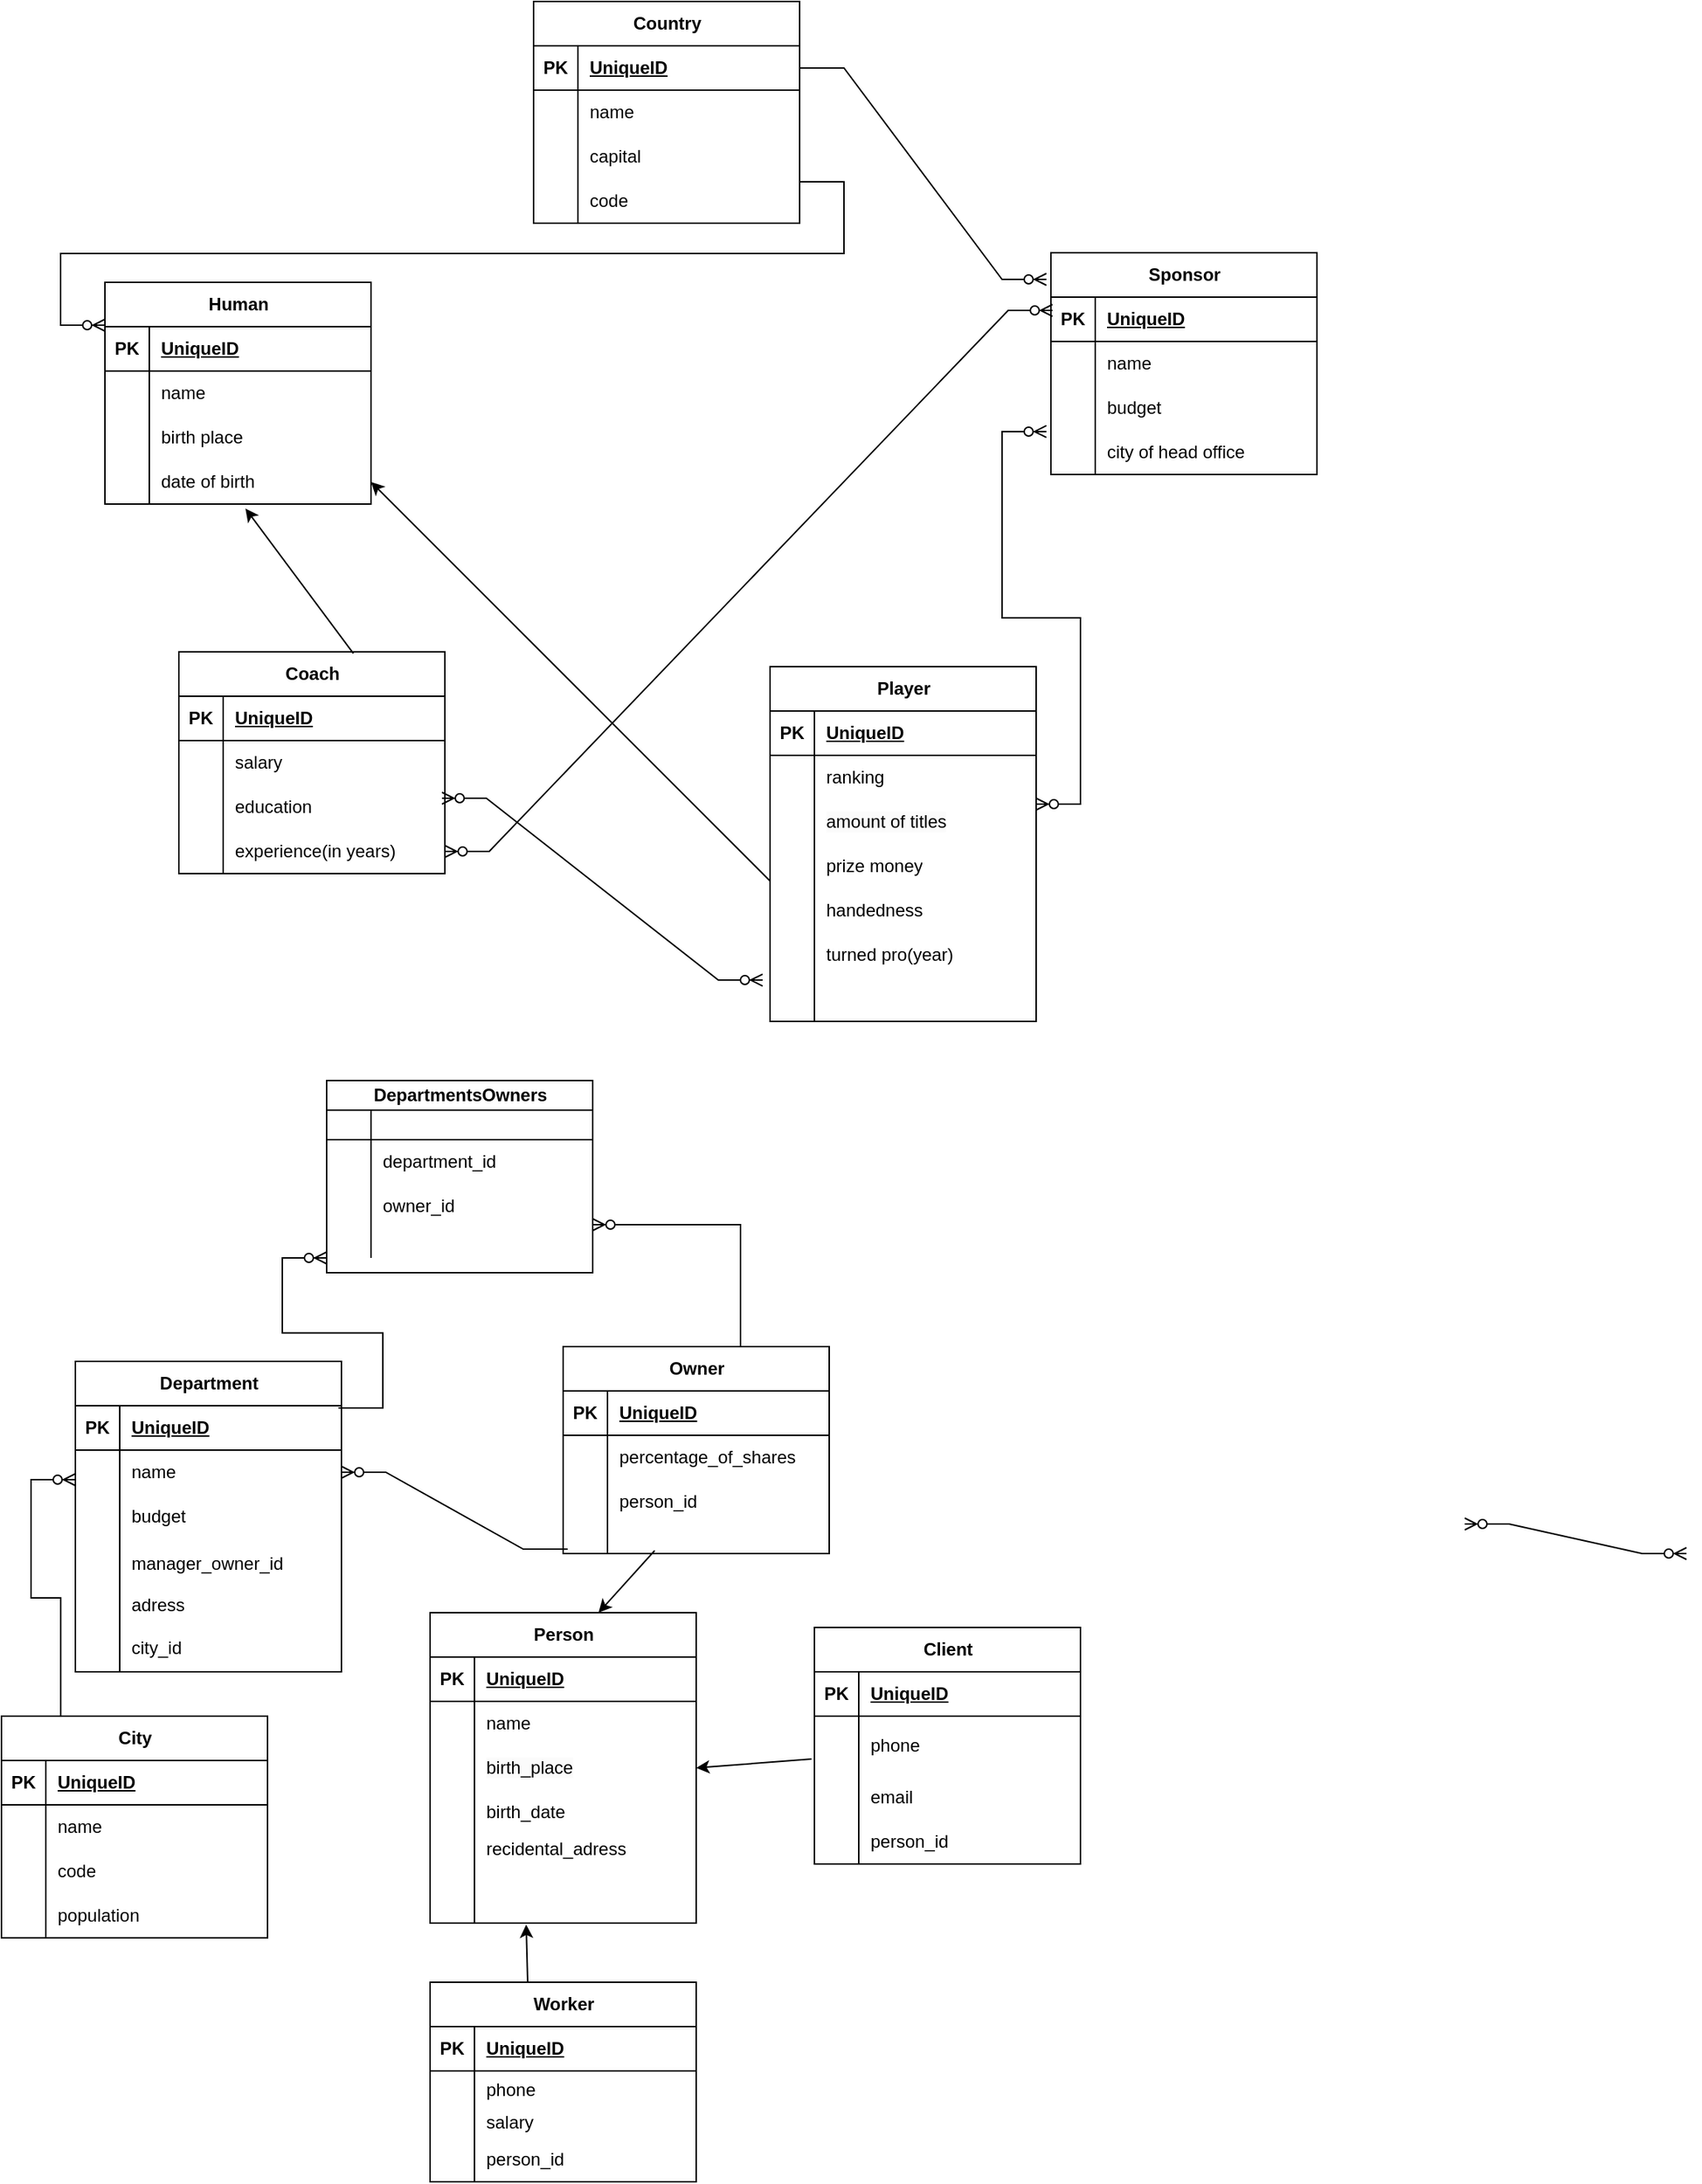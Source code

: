 <mxfile version="25.0.3">
  <diagram name="Page-1" id="9f46799a-70d6-7492-0946-bef42562c5a5">
    <mxGraphModel dx="1362" dy="793" grid="1" gridSize="10" guides="1" tooltips="1" connect="1" arrows="1" fold="1" page="1" pageScale="1" pageWidth="1100" pageHeight="850" background="none" math="0" shadow="0">
      <root>
        <mxCell id="0" />
        <mxCell id="1" parent="0" />
        <mxCell id="4qlUpdTCpv1cYaZXgLfI-27" value="Player" style="shape=table;startSize=30;container=1;collapsible=1;childLayout=tableLayout;fixedRows=1;rowLines=0;fontStyle=1;align=center;resizeLast=1;html=1;" parent="1" vertex="1">
          <mxGeometry x="560" y="510" width="180" height="240" as="geometry" />
        </mxCell>
        <mxCell id="4qlUpdTCpv1cYaZXgLfI-28" value="" style="shape=tableRow;horizontal=0;startSize=0;swimlaneHead=0;swimlaneBody=0;fillColor=none;collapsible=0;dropTarget=0;points=[[0,0.5],[1,0.5]];portConstraint=eastwest;top=0;left=0;right=0;bottom=1;" parent="4qlUpdTCpv1cYaZXgLfI-27" vertex="1">
          <mxGeometry y="30" width="180" height="30" as="geometry" />
        </mxCell>
        <mxCell id="4qlUpdTCpv1cYaZXgLfI-29" value="PK" style="shape=partialRectangle;connectable=0;fillColor=none;top=0;left=0;bottom=0;right=0;fontStyle=1;overflow=hidden;whiteSpace=wrap;html=1;" parent="4qlUpdTCpv1cYaZXgLfI-28" vertex="1">
          <mxGeometry width="30" height="30" as="geometry">
            <mxRectangle width="30" height="30" as="alternateBounds" />
          </mxGeometry>
        </mxCell>
        <mxCell id="4qlUpdTCpv1cYaZXgLfI-30" value="UniqueID" style="shape=partialRectangle;connectable=0;fillColor=none;top=0;left=0;bottom=0;right=0;align=left;spacingLeft=6;fontStyle=5;overflow=hidden;whiteSpace=wrap;html=1;" parent="4qlUpdTCpv1cYaZXgLfI-28" vertex="1">
          <mxGeometry x="30" width="150" height="30" as="geometry">
            <mxRectangle width="150" height="30" as="alternateBounds" />
          </mxGeometry>
        </mxCell>
        <mxCell id="4qlUpdTCpv1cYaZXgLfI-31" value="" style="shape=tableRow;horizontal=0;startSize=0;swimlaneHead=0;swimlaneBody=0;fillColor=none;collapsible=0;dropTarget=0;points=[[0,0.5],[1,0.5]];portConstraint=eastwest;top=0;left=0;right=0;bottom=0;" parent="4qlUpdTCpv1cYaZXgLfI-27" vertex="1">
          <mxGeometry y="60" width="180" height="30" as="geometry" />
        </mxCell>
        <mxCell id="4qlUpdTCpv1cYaZXgLfI-32" value="" style="shape=partialRectangle;connectable=0;fillColor=none;top=0;left=0;bottom=0;right=0;editable=1;overflow=hidden;whiteSpace=wrap;html=1;" parent="4qlUpdTCpv1cYaZXgLfI-31" vertex="1">
          <mxGeometry width="30" height="30" as="geometry">
            <mxRectangle width="30" height="30" as="alternateBounds" />
          </mxGeometry>
        </mxCell>
        <mxCell id="4qlUpdTCpv1cYaZXgLfI-33" value="ranking" style="shape=partialRectangle;connectable=0;fillColor=none;top=0;left=0;bottom=0;right=0;align=left;spacingLeft=6;overflow=hidden;whiteSpace=wrap;html=1;" parent="4qlUpdTCpv1cYaZXgLfI-31" vertex="1">
          <mxGeometry x="30" width="150" height="30" as="geometry">
            <mxRectangle width="150" height="30" as="alternateBounds" />
          </mxGeometry>
        </mxCell>
        <mxCell id="4qlUpdTCpv1cYaZXgLfI-93" value="" style="shape=tableRow;horizontal=0;startSize=0;swimlaneHead=0;swimlaneBody=0;fillColor=none;collapsible=0;dropTarget=0;points=[[0,0.5],[1,0.5]];portConstraint=eastwest;top=0;left=0;right=0;bottom=0;" parent="4qlUpdTCpv1cYaZXgLfI-27" vertex="1">
          <mxGeometry y="90" width="180" height="30" as="geometry" />
        </mxCell>
        <mxCell id="4qlUpdTCpv1cYaZXgLfI-94" value="" style="shape=partialRectangle;connectable=0;fillColor=none;top=0;left=0;bottom=0;right=0;editable=1;overflow=hidden;whiteSpace=wrap;html=1;" parent="4qlUpdTCpv1cYaZXgLfI-93" vertex="1">
          <mxGeometry width="30" height="30" as="geometry">
            <mxRectangle width="30" height="30" as="alternateBounds" />
          </mxGeometry>
        </mxCell>
        <mxCell id="4qlUpdTCpv1cYaZXgLfI-95" value="&lt;span style=&quot;color: rgb(0, 0, 0); font-family: Helvetica; font-size: 12px; font-style: normal; font-variant-ligatures: normal; font-variant-caps: normal; font-weight: 400; letter-spacing: normal; orphans: 2; text-align: left; text-indent: 0px; text-transform: none; widows: 2; word-spacing: 0px; -webkit-text-stroke-width: 0px; background-color: rgb(251, 251, 251); text-decoration-thickness: initial; text-decoration-style: initial; text-decoration-color: initial; float: none; display: inline !important;&quot;&gt;amount of titles&lt;/span&gt;" style="shape=partialRectangle;connectable=0;fillColor=none;top=0;left=0;bottom=0;right=0;align=left;spacingLeft=6;overflow=hidden;whiteSpace=wrap;html=1;" parent="4qlUpdTCpv1cYaZXgLfI-93" vertex="1">
          <mxGeometry x="30" width="150" height="30" as="geometry">
            <mxRectangle width="150" height="30" as="alternateBounds" />
          </mxGeometry>
        </mxCell>
        <mxCell id="4qlUpdTCpv1cYaZXgLfI-34" value="" style="shape=tableRow;horizontal=0;startSize=0;swimlaneHead=0;swimlaneBody=0;fillColor=none;collapsible=0;dropTarget=0;points=[[0,0.5],[1,0.5]];portConstraint=eastwest;top=0;left=0;right=0;bottom=0;" parent="4qlUpdTCpv1cYaZXgLfI-27" vertex="1">
          <mxGeometry y="120" width="180" height="30" as="geometry" />
        </mxCell>
        <mxCell id="4qlUpdTCpv1cYaZXgLfI-35" value="" style="shape=partialRectangle;connectable=0;fillColor=none;top=0;left=0;bottom=0;right=0;editable=1;overflow=hidden;whiteSpace=wrap;html=1;" parent="4qlUpdTCpv1cYaZXgLfI-34" vertex="1">
          <mxGeometry width="30" height="30" as="geometry">
            <mxRectangle width="30" height="30" as="alternateBounds" />
          </mxGeometry>
        </mxCell>
        <mxCell id="4qlUpdTCpv1cYaZXgLfI-36" value="prize money" style="shape=partialRectangle;connectable=0;fillColor=none;top=0;left=0;bottom=0;right=0;align=left;spacingLeft=6;overflow=hidden;whiteSpace=wrap;html=1;" parent="4qlUpdTCpv1cYaZXgLfI-34" vertex="1">
          <mxGeometry x="30" width="150" height="30" as="geometry">
            <mxRectangle width="150" height="30" as="alternateBounds" />
          </mxGeometry>
        </mxCell>
        <mxCell id="4qlUpdTCpv1cYaZXgLfI-37" value="" style="shape=tableRow;horizontal=0;startSize=0;swimlaneHead=0;swimlaneBody=0;fillColor=none;collapsible=0;dropTarget=0;points=[[0,0.5],[1,0.5]];portConstraint=eastwest;top=0;left=0;right=0;bottom=0;" parent="4qlUpdTCpv1cYaZXgLfI-27" vertex="1">
          <mxGeometry y="150" width="180" height="30" as="geometry" />
        </mxCell>
        <mxCell id="4qlUpdTCpv1cYaZXgLfI-38" value="" style="shape=partialRectangle;connectable=0;fillColor=none;top=0;left=0;bottom=0;right=0;editable=1;overflow=hidden;whiteSpace=wrap;html=1;" parent="4qlUpdTCpv1cYaZXgLfI-37" vertex="1">
          <mxGeometry width="30" height="30" as="geometry">
            <mxRectangle width="30" height="30" as="alternateBounds" />
          </mxGeometry>
        </mxCell>
        <mxCell id="4qlUpdTCpv1cYaZXgLfI-39" value="handedness" style="shape=partialRectangle;connectable=0;fillColor=none;top=0;left=0;bottom=0;right=0;align=left;spacingLeft=6;overflow=hidden;whiteSpace=wrap;html=1;" parent="4qlUpdTCpv1cYaZXgLfI-37" vertex="1">
          <mxGeometry x="30" width="150" height="30" as="geometry">
            <mxRectangle width="150" height="30" as="alternateBounds" />
          </mxGeometry>
        </mxCell>
        <mxCell id="4qlUpdTCpv1cYaZXgLfI-83" value="" style="shape=tableRow;horizontal=0;startSize=0;swimlaneHead=0;swimlaneBody=0;fillColor=none;collapsible=0;dropTarget=0;points=[[0,0.5],[1,0.5]];portConstraint=eastwest;top=0;left=0;right=0;bottom=0;" parent="4qlUpdTCpv1cYaZXgLfI-27" vertex="1">
          <mxGeometry y="180" width="180" height="30" as="geometry" />
        </mxCell>
        <mxCell id="4qlUpdTCpv1cYaZXgLfI-84" value="" style="shape=partialRectangle;connectable=0;fillColor=none;top=0;left=0;bottom=0;right=0;editable=1;overflow=hidden;whiteSpace=wrap;html=1;" parent="4qlUpdTCpv1cYaZXgLfI-83" vertex="1">
          <mxGeometry width="30" height="30" as="geometry">
            <mxRectangle width="30" height="30" as="alternateBounds" />
          </mxGeometry>
        </mxCell>
        <mxCell id="4qlUpdTCpv1cYaZXgLfI-85" value="turned pro(year)" style="shape=partialRectangle;connectable=0;fillColor=none;top=0;left=0;bottom=0;right=0;align=left;spacingLeft=6;overflow=hidden;whiteSpace=wrap;html=1;" parent="4qlUpdTCpv1cYaZXgLfI-83" vertex="1">
          <mxGeometry x="30" width="150" height="30" as="geometry">
            <mxRectangle width="150" height="30" as="alternateBounds" />
          </mxGeometry>
        </mxCell>
        <mxCell id="4qlUpdTCpv1cYaZXgLfI-87" value="" style="shape=tableRow;horizontal=0;startSize=0;swimlaneHead=0;swimlaneBody=0;fillColor=none;collapsible=0;dropTarget=0;points=[[0,0.5],[1,0.5]];portConstraint=eastwest;top=0;left=0;right=0;bottom=0;" parent="4qlUpdTCpv1cYaZXgLfI-27" vertex="1">
          <mxGeometry y="210" width="180" height="30" as="geometry" />
        </mxCell>
        <mxCell id="4qlUpdTCpv1cYaZXgLfI-88" value="" style="shape=partialRectangle;connectable=0;fillColor=none;top=0;left=0;bottom=0;right=0;editable=1;overflow=hidden;whiteSpace=wrap;html=1;" parent="4qlUpdTCpv1cYaZXgLfI-87" vertex="1">
          <mxGeometry width="30" height="30" as="geometry">
            <mxRectangle width="30" height="30" as="alternateBounds" />
          </mxGeometry>
        </mxCell>
        <mxCell id="4qlUpdTCpv1cYaZXgLfI-89" value="" style="shape=partialRectangle;connectable=0;fillColor=none;top=0;left=0;bottom=0;right=0;align=left;spacingLeft=6;overflow=hidden;whiteSpace=wrap;html=1;" parent="4qlUpdTCpv1cYaZXgLfI-87" vertex="1">
          <mxGeometry x="30" width="150" height="30" as="geometry">
            <mxRectangle width="150" height="30" as="alternateBounds" />
          </mxGeometry>
        </mxCell>
        <mxCell id="4qlUpdTCpv1cYaZXgLfI-40" value="Sponsor" style="shape=table;startSize=30;container=1;collapsible=1;childLayout=tableLayout;fixedRows=1;rowLines=0;fontStyle=1;align=center;resizeLast=1;html=1;" parent="1" vertex="1">
          <mxGeometry x="750" y="230" width="180" height="150" as="geometry" />
        </mxCell>
        <mxCell id="4qlUpdTCpv1cYaZXgLfI-41" value="" style="shape=tableRow;horizontal=0;startSize=0;swimlaneHead=0;swimlaneBody=0;fillColor=none;collapsible=0;dropTarget=0;points=[[0,0.5],[1,0.5]];portConstraint=eastwest;top=0;left=0;right=0;bottom=1;" parent="4qlUpdTCpv1cYaZXgLfI-40" vertex="1">
          <mxGeometry y="30" width="180" height="30" as="geometry" />
        </mxCell>
        <mxCell id="4qlUpdTCpv1cYaZXgLfI-42" value="PK" style="shape=partialRectangle;connectable=0;fillColor=none;top=0;left=0;bottom=0;right=0;fontStyle=1;overflow=hidden;whiteSpace=wrap;html=1;" parent="4qlUpdTCpv1cYaZXgLfI-41" vertex="1">
          <mxGeometry width="30" height="30" as="geometry">
            <mxRectangle width="30" height="30" as="alternateBounds" />
          </mxGeometry>
        </mxCell>
        <mxCell id="4qlUpdTCpv1cYaZXgLfI-43" value="UniqueID" style="shape=partialRectangle;connectable=0;fillColor=none;top=0;left=0;bottom=0;right=0;align=left;spacingLeft=6;fontStyle=5;overflow=hidden;whiteSpace=wrap;html=1;" parent="4qlUpdTCpv1cYaZXgLfI-41" vertex="1">
          <mxGeometry x="30" width="150" height="30" as="geometry">
            <mxRectangle width="150" height="30" as="alternateBounds" />
          </mxGeometry>
        </mxCell>
        <mxCell id="4qlUpdTCpv1cYaZXgLfI-44" value="" style="shape=tableRow;horizontal=0;startSize=0;swimlaneHead=0;swimlaneBody=0;fillColor=none;collapsible=0;dropTarget=0;points=[[0,0.5],[1,0.5]];portConstraint=eastwest;top=0;left=0;right=0;bottom=0;" parent="4qlUpdTCpv1cYaZXgLfI-40" vertex="1">
          <mxGeometry y="60" width="180" height="30" as="geometry" />
        </mxCell>
        <mxCell id="4qlUpdTCpv1cYaZXgLfI-45" value="" style="shape=partialRectangle;connectable=0;fillColor=none;top=0;left=0;bottom=0;right=0;editable=1;overflow=hidden;whiteSpace=wrap;html=1;" parent="4qlUpdTCpv1cYaZXgLfI-44" vertex="1">
          <mxGeometry width="30" height="30" as="geometry">
            <mxRectangle width="30" height="30" as="alternateBounds" />
          </mxGeometry>
        </mxCell>
        <mxCell id="4qlUpdTCpv1cYaZXgLfI-46" value="name" style="shape=partialRectangle;connectable=0;fillColor=none;top=0;left=0;bottom=0;right=0;align=left;spacingLeft=6;overflow=hidden;whiteSpace=wrap;html=1;" parent="4qlUpdTCpv1cYaZXgLfI-44" vertex="1">
          <mxGeometry x="30" width="150" height="30" as="geometry">
            <mxRectangle width="150" height="30" as="alternateBounds" />
          </mxGeometry>
        </mxCell>
        <mxCell id="4qlUpdTCpv1cYaZXgLfI-47" value="" style="shape=tableRow;horizontal=0;startSize=0;swimlaneHead=0;swimlaneBody=0;fillColor=none;collapsible=0;dropTarget=0;points=[[0,0.5],[1,0.5]];portConstraint=eastwest;top=0;left=0;right=0;bottom=0;" parent="4qlUpdTCpv1cYaZXgLfI-40" vertex="1">
          <mxGeometry y="90" width="180" height="30" as="geometry" />
        </mxCell>
        <mxCell id="4qlUpdTCpv1cYaZXgLfI-48" value="" style="shape=partialRectangle;connectable=0;fillColor=none;top=0;left=0;bottom=0;right=0;editable=1;overflow=hidden;whiteSpace=wrap;html=1;" parent="4qlUpdTCpv1cYaZXgLfI-47" vertex="1">
          <mxGeometry width="30" height="30" as="geometry">
            <mxRectangle width="30" height="30" as="alternateBounds" />
          </mxGeometry>
        </mxCell>
        <mxCell id="4qlUpdTCpv1cYaZXgLfI-49" value="budget" style="shape=partialRectangle;connectable=0;fillColor=none;top=0;left=0;bottom=0;right=0;align=left;spacingLeft=6;overflow=hidden;whiteSpace=wrap;html=1;" parent="4qlUpdTCpv1cYaZXgLfI-47" vertex="1">
          <mxGeometry x="30" width="150" height="30" as="geometry">
            <mxRectangle width="150" height="30" as="alternateBounds" />
          </mxGeometry>
        </mxCell>
        <mxCell id="4qlUpdTCpv1cYaZXgLfI-50" value="" style="shape=tableRow;horizontal=0;startSize=0;swimlaneHead=0;swimlaneBody=0;fillColor=none;collapsible=0;dropTarget=0;points=[[0,0.5],[1,0.5]];portConstraint=eastwest;top=0;left=0;right=0;bottom=0;" parent="4qlUpdTCpv1cYaZXgLfI-40" vertex="1">
          <mxGeometry y="120" width="180" height="30" as="geometry" />
        </mxCell>
        <mxCell id="4qlUpdTCpv1cYaZXgLfI-51" value="" style="shape=partialRectangle;connectable=0;fillColor=none;top=0;left=0;bottom=0;right=0;editable=1;overflow=hidden;whiteSpace=wrap;html=1;" parent="4qlUpdTCpv1cYaZXgLfI-50" vertex="1">
          <mxGeometry width="30" height="30" as="geometry">
            <mxRectangle width="30" height="30" as="alternateBounds" />
          </mxGeometry>
        </mxCell>
        <mxCell id="4qlUpdTCpv1cYaZXgLfI-52" value="city of head office" style="shape=partialRectangle;connectable=0;fillColor=none;top=0;left=0;bottom=0;right=0;align=left;spacingLeft=6;overflow=hidden;whiteSpace=wrap;html=1;" parent="4qlUpdTCpv1cYaZXgLfI-50" vertex="1">
          <mxGeometry x="30" width="150" height="30" as="geometry">
            <mxRectangle width="150" height="30" as="alternateBounds" />
          </mxGeometry>
        </mxCell>
        <mxCell id="4qlUpdTCpv1cYaZXgLfI-53" value="Coach" style="shape=table;startSize=30;container=1;collapsible=1;childLayout=tableLayout;fixedRows=1;rowLines=0;fontStyle=1;align=center;resizeLast=1;html=1;" parent="1" vertex="1">
          <mxGeometry x="160" y="500" width="180" height="150" as="geometry" />
        </mxCell>
        <mxCell id="4qlUpdTCpv1cYaZXgLfI-54" value="" style="shape=tableRow;horizontal=0;startSize=0;swimlaneHead=0;swimlaneBody=0;fillColor=none;collapsible=0;dropTarget=0;points=[[0,0.5],[1,0.5]];portConstraint=eastwest;top=0;left=0;right=0;bottom=1;" parent="4qlUpdTCpv1cYaZXgLfI-53" vertex="1">
          <mxGeometry y="30" width="180" height="30" as="geometry" />
        </mxCell>
        <mxCell id="4qlUpdTCpv1cYaZXgLfI-55" value="PK" style="shape=partialRectangle;connectable=0;fillColor=none;top=0;left=0;bottom=0;right=0;fontStyle=1;overflow=hidden;whiteSpace=wrap;html=1;" parent="4qlUpdTCpv1cYaZXgLfI-54" vertex="1">
          <mxGeometry width="30" height="30" as="geometry">
            <mxRectangle width="30" height="30" as="alternateBounds" />
          </mxGeometry>
        </mxCell>
        <mxCell id="4qlUpdTCpv1cYaZXgLfI-56" value="UniqueID" style="shape=partialRectangle;connectable=0;fillColor=none;top=0;left=0;bottom=0;right=0;align=left;spacingLeft=6;fontStyle=5;overflow=hidden;whiteSpace=wrap;html=1;" parent="4qlUpdTCpv1cYaZXgLfI-54" vertex="1">
          <mxGeometry x="30" width="150" height="30" as="geometry">
            <mxRectangle width="150" height="30" as="alternateBounds" />
          </mxGeometry>
        </mxCell>
        <mxCell id="4qlUpdTCpv1cYaZXgLfI-57" value="" style="shape=tableRow;horizontal=0;startSize=0;swimlaneHead=0;swimlaneBody=0;fillColor=none;collapsible=0;dropTarget=0;points=[[0,0.5],[1,0.5]];portConstraint=eastwest;top=0;left=0;right=0;bottom=0;" parent="4qlUpdTCpv1cYaZXgLfI-53" vertex="1">
          <mxGeometry y="60" width="180" height="30" as="geometry" />
        </mxCell>
        <mxCell id="4qlUpdTCpv1cYaZXgLfI-58" value="" style="shape=partialRectangle;connectable=0;fillColor=none;top=0;left=0;bottom=0;right=0;editable=1;overflow=hidden;whiteSpace=wrap;html=1;" parent="4qlUpdTCpv1cYaZXgLfI-57" vertex="1">
          <mxGeometry width="30" height="30" as="geometry">
            <mxRectangle width="30" height="30" as="alternateBounds" />
          </mxGeometry>
        </mxCell>
        <mxCell id="4qlUpdTCpv1cYaZXgLfI-59" value="salary" style="shape=partialRectangle;connectable=0;fillColor=none;top=0;left=0;bottom=0;right=0;align=left;spacingLeft=6;overflow=hidden;whiteSpace=wrap;html=1;" parent="4qlUpdTCpv1cYaZXgLfI-57" vertex="1">
          <mxGeometry x="30" width="150" height="30" as="geometry">
            <mxRectangle width="150" height="30" as="alternateBounds" />
          </mxGeometry>
        </mxCell>
        <mxCell id="4qlUpdTCpv1cYaZXgLfI-60" value="" style="shape=tableRow;horizontal=0;startSize=0;swimlaneHead=0;swimlaneBody=0;fillColor=none;collapsible=0;dropTarget=0;points=[[0,0.5],[1,0.5]];portConstraint=eastwest;top=0;left=0;right=0;bottom=0;" parent="4qlUpdTCpv1cYaZXgLfI-53" vertex="1">
          <mxGeometry y="90" width="180" height="30" as="geometry" />
        </mxCell>
        <mxCell id="4qlUpdTCpv1cYaZXgLfI-61" value="" style="shape=partialRectangle;connectable=0;fillColor=none;top=0;left=0;bottom=0;right=0;editable=1;overflow=hidden;whiteSpace=wrap;html=1;" parent="4qlUpdTCpv1cYaZXgLfI-60" vertex="1">
          <mxGeometry width="30" height="30" as="geometry">
            <mxRectangle width="30" height="30" as="alternateBounds" />
          </mxGeometry>
        </mxCell>
        <mxCell id="4qlUpdTCpv1cYaZXgLfI-62" value="education" style="shape=partialRectangle;connectable=0;fillColor=none;top=0;left=0;bottom=0;right=0;align=left;spacingLeft=6;overflow=hidden;whiteSpace=wrap;html=1;" parent="4qlUpdTCpv1cYaZXgLfI-60" vertex="1">
          <mxGeometry x="30" width="150" height="30" as="geometry">
            <mxRectangle width="150" height="30" as="alternateBounds" />
          </mxGeometry>
        </mxCell>
        <mxCell id="4qlUpdTCpv1cYaZXgLfI-63" value="" style="shape=tableRow;horizontal=0;startSize=0;swimlaneHead=0;swimlaneBody=0;fillColor=none;collapsible=0;dropTarget=0;points=[[0,0.5],[1,0.5]];portConstraint=eastwest;top=0;left=0;right=0;bottom=0;" parent="4qlUpdTCpv1cYaZXgLfI-53" vertex="1">
          <mxGeometry y="120" width="180" height="30" as="geometry" />
        </mxCell>
        <mxCell id="4qlUpdTCpv1cYaZXgLfI-64" value="" style="shape=partialRectangle;connectable=0;fillColor=none;top=0;left=0;bottom=0;right=0;editable=1;overflow=hidden;whiteSpace=wrap;html=1;" parent="4qlUpdTCpv1cYaZXgLfI-63" vertex="1">
          <mxGeometry width="30" height="30" as="geometry">
            <mxRectangle width="30" height="30" as="alternateBounds" />
          </mxGeometry>
        </mxCell>
        <mxCell id="4qlUpdTCpv1cYaZXgLfI-65" value="experience(in years)" style="shape=partialRectangle;connectable=0;fillColor=none;top=0;left=0;bottom=0;right=0;align=left;spacingLeft=6;overflow=hidden;whiteSpace=wrap;html=1;" parent="4qlUpdTCpv1cYaZXgLfI-63" vertex="1">
          <mxGeometry x="30" width="150" height="30" as="geometry">
            <mxRectangle width="150" height="30" as="alternateBounds" />
          </mxGeometry>
        </mxCell>
        <mxCell id="4qlUpdTCpv1cYaZXgLfI-66" value="Human" style="shape=table;startSize=30;container=1;collapsible=1;childLayout=tableLayout;fixedRows=1;rowLines=0;fontStyle=1;align=center;resizeLast=1;html=1;" parent="1" vertex="1">
          <mxGeometry x="110" y="250" width="180" height="150" as="geometry" />
        </mxCell>
        <mxCell id="4qlUpdTCpv1cYaZXgLfI-67" value="" style="shape=tableRow;horizontal=0;startSize=0;swimlaneHead=0;swimlaneBody=0;fillColor=none;collapsible=0;dropTarget=0;points=[[0,0.5],[1,0.5]];portConstraint=eastwest;top=0;left=0;right=0;bottom=1;" parent="4qlUpdTCpv1cYaZXgLfI-66" vertex="1">
          <mxGeometry y="30" width="180" height="30" as="geometry" />
        </mxCell>
        <mxCell id="4qlUpdTCpv1cYaZXgLfI-68" value="PK" style="shape=partialRectangle;connectable=0;fillColor=none;top=0;left=0;bottom=0;right=0;fontStyle=1;overflow=hidden;whiteSpace=wrap;html=1;" parent="4qlUpdTCpv1cYaZXgLfI-67" vertex="1">
          <mxGeometry width="30" height="30" as="geometry">
            <mxRectangle width="30" height="30" as="alternateBounds" />
          </mxGeometry>
        </mxCell>
        <mxCell id="4qlUpdTCpv1cYaZXgLfI-69" value="UniqueID" style="shape=partialRectangle;connectable=0;fillColor=none;top=0;left=0;bottom=0;right=0;align=left;spacingLeft=6;fontStyle=5;overflow=hidden;whiteSpace=wrap;html=1;" parent="4qlUpdTCpv1cYaZXgLfI-67" vertex="1">
          <mxGeometry x="30" width="150" height="30" as="geometry">
            <mxRectangle width="150" height="30" as="alternateBounds" />
          </mxGeometry>
        </mxCell>
        <mxCell id="4qlUpdTCpv1cYaZXgLfI-70" value="" style="shape=tableRow;horizontal=0;startSize=0;swimlaneHead=0;swimlaneBody=0;fillColor=none;collapsible=0;dropTarget=0;points=[[0,0.5],[1,0.5]];portConstraint=eastwest;top=0;left=0;right=0;bottom=0;" parent="4qlUpdTCpv1cYaZXgLfI-66" vertex="1">
          <mxGeometry y="60" width="180" height="30" as="geometry" />
        </mxCell>
        <mxCell id="4qlUpdTCpv1cYaZXgLfI-71" value="" style="shape=partialRectangle;connectable=0;fillColor=none;top=0;left=0;bottom=0;right=0;editable=1;overflow=hidden;whiteSpace=wrap;html=1;" parent="4qlUpdTCpv1cYaZXgLfI-70" vertex="1">
          <mxGeometry width="30" height="30" as="geometry">
            <mxRectangle width="30" height="30" as="alternateBounds" />
          </mxGeometry>
        </mxCell>
        <mxCell id="4qlUpdTCpv1cYaZXgLfI-72" value="name" style="shape=partialRectangle;connectable=0;fillColor=none;top=0;left=0;bottom=0;right=0;align=left;spacingLeft=6;overflow=hidden;whiteSpace=wrap;html=1;" parent="4qlUpdTCpv1cYaZXgLfI-70" vertex="1">
          <mxGeometry x="30" width="150" height="30" as="geometry">
            <mxRectangle width="150" height="30" as="alternateBounds" />
          </mxGeometry>
        </mxCell>
        <mxCell id="4qlUpdTCpv1cYaZXgLfI-73" value="" style="shape=tableRow;horizontal=0;startSize=0;swimlaneHead=0;swimlaneBody=0;fillColor=none;collapsible=0;dropTarget=0;points=[[0,0.5],[1,0.5]];portConstraint=eastwest;top=0;left=0;right=0;bottom=0;" parent="4qlUpdTCpv1cYaZXgLfI-66" vertex="1">
          <mxGeometry y="90" width="180" height="30" as="geometry" />
        </mxCell>
        <mxCell id="4qlUpdTCpv1cYaZXgLfI-74" value="" style="shape=partialRectangle;connectable=0;fillColor=none;top=0;left=0;bottom=0;right=0;editable=1;overflow=hidden;whiteSpace=wrap;html=1;" parent="4qlUpdTCpv1cYaZXgLfI-73" vertex="1">
          <mxGeometry width="30" height="30" as="geometry">
            <mxRectangle width="30" height="30" as="alternateBounds" />
          </mxGeometry>
        </mxCell>
        <mxCell id="4qlUpdTCpv1cYaZXgLfI-75" value="birth place" style="shape=partialRectangle;connectable=0;fillColor=none;top=0;left=0;bottom=0;right=0;align=left;spacingLeft=6;overflow=hidden;whiteSpace=wrap;html=1;" parent="4qlUpdTCpv1cYaZXgLfI-73" vertex="1">
          <mxGeometry x="30" width="150" height="30" as="geometry">
            <mxRectangle width="150" height="30" as="alternateBounds" />
          </mxGeometry>
        </mxCell>
        <mxCell id="4qlUpdTCpv1cYaZXgLfI-76" value="" style="shape=tableRow;horizontal=0;startSize=0;swimlaneHead=0;swimlaneBody=0;fillColor=none;collapsible=0;dropTarget=0;points=[[0,0.5],[1,0.5]];portConstraint=eastwest;top=0;left=0;right=0;bottom=0;" parent="4qlUpdTCpv1cYaZXgLfI-66" vertex="1">
          <mxGeometry y="120" width="180" height="30" as="geometry" />
        </mxCell>
        <mxCell id="4qlUpdTCpv1cYaZXgLfI-77" value="" style="shape=partialRectangle;connectable=0;fillColor=none;top=0;left=0;bottom=0;right=0;editable=1;overflow=hidden;whiteSpace=wrap;html=1;" parent="4qlUpdTCpv1cYaZXgLfI-76" vertex="1">
          <mxGeometry width="30" height="30" as="geometry">
            <mxRectangle width="30" height="30" as="alternateBounds" />
          </mxGeometry>
        </mxCell>
        <mxCell id="4qlUpdTCpv1cYaZXgLfI-78" value="date of birth" style="shape=partialRectangle;connectable=0;fillColor=none;top=0;left=0;bottom=0;right=0;align=left;spacingLeft=6;overflow=hidden;whiteSpace=wrap;html=1;" parent="4qlUpdTCpv1cYaZXgLfI-76" vertex="1">
          <mxGeometry x="30" width="150" height="30" as="geometry">
            <mxRectangle width="150" height="30" as="alternateBounds" />
          </mxGeometry>
        </mxCell>
        <mxCell id="4qlUpdTCpv1cYaZXgLfI-14" value="Country" style="shape=table;startSize=30;container=1;collapsible=1;childLayout=tableLayout;fixedRows=1;rowLines=0;fontStyle=1;align=center;resizeLast=1;html=1;" parent="1" vertex="1">
          <mxGeometry x="400" y="60" width="180" height="150" as="geometry" />
        </mxCell>
        <mxCell id="4qlUpdTCpv1cYaZXgLfI-15" value="" style="shape=tableRow;horizontal=0;startSize=0;swimlaneHead=0;swimlaneBody=0;fillColor=none;collapsible=0;dropTarget=0;points=[[0,0.5],[1,0.5]];portConstraint=eastwest;top=0;left=0;right=0;bottom=1;" parent="4qlUpdTCpv1cYaZXgLfI-14" vertex="1">
          <mxGeometry y="30" width="180" height="30" as="geometry" />
        </mxCell>
        <mxCell id="4qlUpdTCpv1cYaZXgLfI-16" value="PK" style="shape=partialRectangle;connectable=0;fillColor=none;top=0;left=0;bottom=0;right=0;fontStyle=1;overflow=hidden;whiteSpace=wrap;html=1;" parent="4qlUpdTCpv1cYaZXgLfI-15" vertex="1">
          <mxGeometry width="30" height="30" as="geometry">
            <mxRectangle width="30" height="30" as="alternateBounds" />
          </mxGeometry>
        </mxCell>
        <mxCell id="4qlUpdTCpv1cYaZXgLfI-17" value="UniqueID" style="shape=partialRectangle;connectable=0;fillColor=none;top=0;left=0;bottom=0;right=0;align=left;spacingLeft=6;fontStyle=5;overflow=hidden;whiteSpace=wrap;html=1;" parent="4qlUpdTCpv1cYaZXgLfI-15" vertex="1">
          <mxGeometry x="30" width="150" height="30" as="geometry">
            <mxRectangle width="150" height="30" as="alternateBounds" />
          </mxGeometry>
        </mxCell>
        <mxCell id="4qlUpdTCpv1cYaZXgLfI-18" value="" style="shape=tableRow;horizontal=0;startSize=0;swimlaneHead=0;swimlaneBody=0;fillColor=none;collapsible=0;dropTarget=0;points=[[0,0.5],[1,0.5]];portConstraint=eastwest;top=0;left=0;right=0;bottom=0;" parent="4qlUpdTCpv1cYaZXgLfI-14" vertex="1">
          <mxGeometry y="60" width="180" height="30" as="geometry" />
        </mxCell>
        <mxCell id="4qlUpdTCpv1cYaZXgLfI-19" value="" style="shape=partialRectangle;connectable=0;fillColor=none;top=0;left=0;bottom=0;right=0;editable=1;overflow=hidden;whiteSpace=wrap;html=1;" parent="4qlUpdTCpv1cYaZXgLfI-18" vertex="1">
          <mxGeometry width="30" height="30" as="geometry">
            <mxRectangle width="30" height="30" as="alternateBounds" />
          </mxGeometry>
        </mxCell>
        <mxCell id="4qlUpdTCpv1cYaZXgLfI-20" value="name" style="shape=partialRectangle;connectable=0;fillColor=none;top=0;left=0;bottom=0;right=0;align=left;spacingLeft=6;overflow=hidden;whiteSpace=wrap;html=1;" parent="4qlUpdTCpv1cYaZXgLfI-18" vertex="1">
          <mxGeometry x="30" width="150" height="30" as="geometry">
            <mxRectangle width="150" height="30" as="alternateBounds" />
          </mxGeometry>
        </mxCell>
        <mxCell id="4qlUpdTCpv1cYaZXgLfI-21" value="" style="shape=tableRow;horizontal=0;startSize=0;swimlaneHead=0;swimlaneBody=0;fillColor=none;collapsible=0;dropTarget=0;points=[[0,0.5],[1,0.5]];portConstraint=eastwest;top=0;left=0;right=0;bottom=0;" parent="4qlUpdTCpv1cYaZXgLfI-14" vertex="1">
          <mxGeometry y="90" width="180" height="30" as="geometry" />
        </mxCell>
        <mxCell id="4qlUpdTCpv1cYaZXgLfI-22" value="" style="shape=partialRectangle;connectable=0;fillColor=none;top=0;left=0;bottom=0;right=0;editable=1;overflow=hidden;whiteSpace=wrap;html=1;" parent="4qlUpdTCpv1cYaZXgLfI-21" vertex="1">
          <mxGeometry width="30" height="30" as="geometry">
            <mxRectangle width="30" height="30" as="alternateBounds" />
          </mxGeometry>
        </mxCell>
        <mxCell id="4qlUpdTCpv1cYaZXgLfI-23" value="capital" style="shape=partialRectangle;connectable=0;fillColor=none;top=0;left=0;bottom=0;right=0;align=left;spacingLeft=6;overflow=hidden;whiteSpace=wrap;html=1;" parent="4qlUpdTCpv1cYaZXgLfI-21" vertex="1">
          <mxGeometry x="30" width="150" height="30" as="geometry">
            <mxRectangle width="150" height="30" as="alternateBounds" />
          </mxGeometry>
        </mxCell>
        <mxCell id="4qlUpdTCpv1cYaZXgLfI-24" value="" style="shape=tableRow;horizontal=0;startSize=0;swimlaneHead=0;swimlaneBody=0;fillColor=none;collapsible=0;dropTarget=0;points=[[0,0.5],[1,0.5]];portConstraint=eastwest;top=0;left=0;right=0;bottom=0;" parent="4qlUpdTCpv1cYaZXgLfI-14" vertex="1">
          <mxGeometry y="120" width="180" height="30" as="geometry" />
        </mxCell>
        <mxCell id="4qlUpdTCpv1cYaZXgLfI-25" value="" style="shape=partialRectangle;connectable=0;fillColor=none;top=0;left=0;bottom=0;right=0;editable=1;overflow=hidden;whiteSpace=wrap;html=1;" parent="4qlUpdTCpv1cYaZXgLfI-24" vertex="1">
          <mxGeometry width="30" height="30" as="geometry">
            <mxRectangle width="30" height="30" as="alternateBounds" />
          </mxGeometry>
        </mxCell>
        <mxCell id="4qlUpdTCpv1cYaZXgLfI-26" value="code" style="shape=partialRectangle;connectable=0;fillColor=none;top=0;left=0;bottom=0;right=0;align=left;spacingLeft=6;overflow=hidden;whiteSpace=wrap;html=1;" parent="4qlUpdTCpv1cYaZXgLfI-24" vertex="1">
          <mxGeometry x="30" width="150" height="30" as="geometry">
            <mxRectangle width="150" height="30" as="alternateBounds" />
          </mxGeometry>
        </mxCell>
        <mxCell id="4qlUpdTCpv1cYaZXgLfI-90" value="" style="endArrow=classic;html=1;rounded=0;exitX=0.656;exitY=0.007;exitDx=0;exitDy=0;exitPerimeter=0;entryX=0.528;entryY=1.1;entryDx=0;entryDy=0;entryPerimeter=0;" parent="1" source="4qlUpdTCpv1cYaZXgLfI-53" target="4qlUpdTCpv1cYaZXgLfI-76" edge="1">
          <mxGeometry width="50" height="50" relative="1" as="geometry">
            <mxPoint x="520" y="480" as="sourcePoint" />
            <mxPoint x="570" y="430" as="targetPoint" />
          </mxGeometry>
        </mxCell>
        <mxCell id="4qlUpdTCpv1cYaZXgLfI-91" value="" style="endArrow=classic;html=1;rounded=0;entryX=1;entryY=0.5;entryDx=0;entryDy=0;exitX=0;exitY=-0.167;exitDx=0;exitDy=0;exitPerimeter=0;" parent="1" source="4qlUpdTCpv1cYaZXgLfI-37" target="4qlUpdTCpv1cYaZXgLfI-76" edge="1">
          <mxGeometry width="50" height="50" relative="1" as="geometry">
            <mxPoint x="520" y="480" as="sourcePoint" />
            <mxPoint x="570" y="430" as="targetPoint" />
          </mxGeometry>
        </mxCell>
        <mxCell id="4qlUpdTCpv1cYaZXgLfI-96" value="" style="edgeStyle=entityRelationEdgeStyle;fontSize=12;html=1;endArrow=ERzeroToMany;endFill=1;rounded=0;exitX=1;exitY=0.5;exitDx=0;exitDy=0;entryX=-0.017;entryY=0.12;entryDx=0;entryDy=0;entryPerimeter=0;" parent="1" source="4qlUpdTCpv1cYaZXgLfI-15" target="4qlUpdTCpv1cYaZXgLfI-40" edge="1">
          <mxGeometry width="100" height="100" relative="1" as="geometry">
            <mxPoint x="500" y="510" as="sourcePoint" />
            <mxPoint x="600" y="410" as="targetPoint" />
          </mxGeometry>
        </mxCell>
        <mxCell id="4qlUpdTCpv1cYaZXgLfI-97" value="" style="edgeStyle=entityRelationEdgeStyle;fontSize=12;html=1;endArrow=ERzeroToMany;endFill=1;rounded=0;exitX=1;exitY=0.067;exitDx=0;exitDy=0;exitPerimeter=0;" parent="1" source="4qlUpdTCpv1cYaZXgLfI-24" edge="1">
          <mxGeometry width="100" height="100" relative="1" as="geometry">
            <mxPoint x="396.94" y="90" as="sourcePoint" />
            <mxPoint x="110" y="279" as="targetPoint" />
            <Array as="points">
              <mxPoint x="410" y="159" />
              <mxPoint x="200" y="169" />
              <mxPoint x="240" y="200" />
              <mxPoint x="250" y="200" />
              <mxPoint x="250" y="210" />
            </Array>
          </mxGeometry>
        </mxCell>
        <mxCell id="4qlUpdTCpv1cYaZXgLfI-98" value="" style="edgeStyle=entityRelationEdgeStyle;fontSize=12;html=1;endArrow=ERzeroToMany;endFill=1;startArrow=ERzeroToMany;rounded=0;exitX=0.989;exitY=0.3;exitDx=0;exitDy=0;exitPerimeter=0;entryX=-0.028;entryY=0.067;entryDx=0;entryDy=0;entryPerimeter=0;" parent="1" source="4qlUpdTCpv1cYaZXgLfI-60" target="4qlUpdTCpv1cYaZXgLfI-87" edge="1">
          <mxGeometry width="100" height="100" relative="1" as="geometry">
            <mxPoint x="500" y="510" as="sourcePoint" />
            <mxPoint x="600" y="410" as="targetPoint" />
            <Array as="points">
              <mxPoint x="390" y="610" />
              <mxPoint x="470" y="620" />
            </Array>
          </mxGeometry>
        </mxCell>
        <mxCell id="4qlUpdTCpv1cYaZXgLfI-101" value="" style="edgeStyle=entityRelationEdgeStyle;fontSize=12;html=1;endArrow=ERzeroToMany;endFill=1;startArrow=ERzeroToMany;rounded=0;exitX=1;exitY=0.5;exitDx=0;exitDy=0;entryX=0.006;entryY=0.3;entryDx=0;entryDy=0;entryPerimeter=0;" parent="1" source="4qlUpdTCpv1cYaZXgLfI-63" target="4qlUpdTCpv1cYaZXgLfI-41" edge="1">
          <mxGeometry width="100" height="100" relative="1" as="geometry">
            <mxPoint x="500" y="510" as="sourcePoint" />
            <mxPoint x="600" y="410" as="targetPoint" />
            <Array as="points">
              <mxPoint x="1010" y="620" />
              <mxPoint x="1010" y="510" />
            </Array>
          </mxGeometry>
        </mxCell>
        <mxCell id="ONYxVZwWPcYMbpyWqikZ-1" value="" style="edgeStyle=entityRelationEdgeStyle;fontSize=12;html=1;endArrow=ERzeroToMany;endFill=1;startArrow=ERzeroToMany;rounded=0;exitX=1;exitY=0.1;exitDx=0;exitDy=0;entryX=-0.017;entryY=0.033;entryDx=0;entryDy=0;entryPerimeter=0;exitPerimeter=0;" parent="1" source="4qlUpdTCpv1cYaZXgLfI-93" target="4qlUpdTCpv1cYaZXgLfI-50" edge="1">
          <mxGeometry width="100" height="100" relative="1" as="geometry">
            <mxPoint x="840" y="530" as="sourcePoint" />
            <mxPoint x="1251" y="164" as="targetPoint" />
            <Array as="points">
              <mxPoint x="1510" y="515" />
              <mxPoint x="1510" y="405" />
              <mxPoint x="1110" y="270" />
              <mxPoint x="1210" y="180" />
              <mxPoint x="830" y="380" />
            </Array>
          </mxGeometry>
        </mxCell>
        <mxCell id="1nXr-MCZK1s0pbLNCDGk-23" value="DepartmentsOwners" style="shape=table;startSize=20;container=1;collapsible=1;childLayout=tableLayout;fixedRows=1;rowLines=0;fontStyle=1;align=center;resizeLast=1;html=1;" vertex="1" parent="1">
          <mxGeometry x="260" y="790" width="180" height="130" as="geometry" />
        </mxCell>
        <mxCell id="1nXr-MCZK1s0pbLNCDGk-24" value="" style="shape=tableRow;horizontal=0;startSize=0;swimlaneHead=0;swimlaneBody=0;fillColor=none;collapsible=0;dropTarget=0;points=[[0,0.5],[1,0.5]];portConstraint=eastwest;top=0;left=0;right=0;bottom=1;" vertex="1" parent="1nXr-MCZK1s0pbLNCDGk-23">
          <mxGeometry y="20" width="180" height="20" as="geometry" />
        </mxCell>
        <mxCell id="1nXr-MCZK1s0pbLNCDGk-25" value="" style="shape=partialRectangle;connectable=0;fillColor=none;top=0;left=0;bottom=0;right=0;fontStyle=1;overflow=hidden;whiteSpace=wrap;html=1;" vertex="1" parent="1nXr-MCZK1s0pbLNCDGk-24">
          <mxGeometry width="30" height="20" as="geometry">
            <mxRectangle width="30" height="20" as="alternateBounds" />
          </mxGeometry>
        </mxCell>
        <mxCell id="1nXr-MCZK1s0pbLNCDGk-26" value="" style="shape=partialRectangle;connectable=0;fillColor=none;top=0;left=0;bottom=0;right=0;align=left;spacingLeft=6;fontStyle=5;overflow=hidden;whiteSpace=wrap;html=1;" vertex="1" parent="1nXr-MCZK1s0pbLNCDGk-24">
          <mxGeometry x="30" width="150" height="20" as="geometry">
            <mxRectangle width="150" height="20" as="alternateBounds" />
          </mxGeometry>
        </mxCell>
        <mxCell id="1nXr-MCZK1s0pbLNCDGk-27" value="" style="shape=tableRow;horizontal=0;startSize=0;swimlaneHead=0;swimlaneBody=0;fillColor=none;collapsible=0;dropTarget=0;points=[[0,0.5],[1,0.5]];portConstraint=eastwest;top=0;left=0;right=0;bottom=0;" vertex="1" parent="1nXr-MCZK1s0pbLNCDGk-23">
          <mxGeometry y="40" width="180" height="30" as="geometry" />
        </mxCell>
        <mxCell id="1nXr-MCZK1s0pbLNCDGk-28" value="" style="shape=partialRectangle;connectable=0;fillColor=none;top=0;left=0;bottom=0;right=0;editable=1;overflow=hidden;whiteSpace=wrap;html=1;" vertex="1" parent="1nXr-MCZK1s0pbLNCDGk-27">
          <mxGeometry width="30" height="30" as="geometry">
            <mxRectangle width="30" height="30" as="alternateBounds" />
          </mxGeometry>
        </mxCell>
        <mxCell id="1nXr-MCZK1s0pbLNCDGk-29" value="department_id" style="shape=partialRectangle;connectable=0;fillColor=none;top=0;left=0;bottom=0;right=0;align=left;spacingLeft=6;overflow=hidden;whiteSpace=wrap;html=1;" vertex="1" parent="1nXr-MCZK1s0pbLNCDGk-27">
          <mxGeometry x="30" width="150" height="30" as="geometry">
            <mxRectangle width="150" height="30" as="alternateBounds" />
          </mxGeometry>
        </mxCell>
        <mxCell id="1nXr-MCZK1s0pbLNCDGk-30" value="" style="shape=tableRow;horizontal=0;startSize=0;swimlaneHead=0;swimlaneBody=0;fillColor=none;collapsible=0;dropTarget=0;points=[[0,0.5],[1,0.5]];portConstraint=eastwest;top=0;left=0;right=0;bottom=0;" vertex="1" parent="1nXr-MCZK1s0pbLNCDGk-23">
          <mxGeometry y="70" width="180" height="30" as="geometry" />
        </mxCell>
        <mxCell id="1nXr-MCZK1s0pbLNCDGk-31" value="" style="shape=partialRectangle;connectable=0;fillColor=none;top=0;left=0;bottom=0;right=0;editable=1;overflow=hidden;whiteSpace=wrap;html=1;" vertex="1" parent="1nXr-MCZK1s0pbLNCDGk-30">
          <mxGeometry width="30" height="30" as="geometry">
            <mxRectangle width="30" height="30" as="alternateBounds" />
          </mxGeometry>
        </mxCell>
        <mxCell id="1nXr-MCZK1s0pbLNCDGk-32" value="owner_id" style="shape=partialRectangle;connectable=0;fillColor=none;top=0;left=0;bottom=0;right=0;align=left;spacingLeft=6;overflow=hidden;whiteSpace=wrap;html=1;" vertex="1" parent="1nXr-MCZK1s0pbLNCDGk-30">
          <mxGeometry x="30" width="150" height="30" as="geometry">
            <mxRectangle width="150" height="30" as="alternateBounds" />
          </mxGeometry>
        </mxCell>
        <mxCell id="1nXr-MCZK1s0pbLNCDGk-33" value="" style="shape=tableRow;horizontal=0;startSize=0;swimlaneHead=0;swimlaneBody=0;fillColor=none;collapsible=0;dropTarget=0;points=[[0,0.5],[1,0.5]];portConstraint=eastwest;top=0;left=0;right=0;bottom=0;" vertex="1" parent="1nXr-MCZK1s0pbLNCDGk-23">
          <mxGeometry y="100" width="180" height="20" as="geometry" />
        </mxCell>
        <mxCell id="1nXr-MCZK1s0pbLNCDGk-34" value="" style="shape=partialRectangle;connectable=0;fillColor=none;top=0;left=0;bottom=0;right=0;editable=1;overflow=hidden;whiteSpace=wrap;html=1;" vertex="1" parent="1nXr-MCZK1s0pbLNCDGk-33">
          <mxGeometry width="30" height="20" as="geometry">
            <mxRectangle width="30" height="20" as="alternateBounds" />
          </mxGeometry>
        </mxCell>
        <mxCell id="1nXr-MCZK1s0pbLNCDGk-35" value="" style="shape=partialRectangle;connectable=0;fillColor=none;top=0;left=0;bottom=0;right=0;align=left;spacingLeft=6;overflow=hidden;whiteSpace=wrap;html=1;" vertex="1" parent="1nXr-MCZK1s0pbLNCDGk-33">
          <mxGeometry x="30" width="150" height="20" as="geometry">
            <mxRectangle width="150" height="20" as="alternateBounds" />
          </mxGeometry>
        </mxCell>
        <mxCell id="1nXr-MCZK1s0pbLNCDGk-36" value="City" style="shape=table;startSize=30;container=1;collapsible=1;childLayout=tableLayout;fixedRows=1;rowLines=0;fontStyle=1;align=center;resizeLast=1;html=1;" vertex="1" parent="1">
          <mxGeometry x="40" y="1220" width="180" height="150" as="geometry" />
        </mxCell>
        <mxCell id="1nXr-MCZK1s0pbLNCDGk-37" value="" style="shape=tableRow;horizontal=0;startSize=0;swimlaneHead=0;swimlaneBody=0;fillColor=none;collapsible=0;dropTarget=0;points=[[0,0.5],[1,0.5]];portConstraint=eastwest;top=0;left=0;right=0;bottom=1;" vertex="1" parent="1nXr-MCZK1s0pbLNCDGk-36">
          <mxGeometry y="30" width="180" height="30" as="geometry" />
        </mxCell>
        <mxCell id="1nXr-MCZK1s0pbLNCDGk-38" value="PK" style="shape=partialRectangle;connectable=0;fillColor=none;top=0;left=0;bottom=0;right=0;fontStyle=1;overflow=hidden;whiteSpace=wrap;html=1;" vertex="1" parent="1nXr-MCZK1s0pbLNCDGk-37">
          <mxGeometry width="30" height="30" as="geometry">
            <mxRectangle width="30" height="30" as="alternateBounds" />
          </mxGeometry>
        </mxCell>
        <mxCell id="1nXr-MCZK1s0pbLNCDGk-39" value="UniqueID" style="shape=partialRectangle;connectable=0;fillColor=none;top=0;left=0;bottom=0;right=0;align=left;spacingLeft=6;fontStyle=5;overflow=hidden;whiteSpace=wrap;html=1;" vertex="1" parent="1nXr-MCZK1s0pbLNCDGk-37">
          <mxGeometry x="30" width="150" height="30" as="geometry">
            <mxRectangle width="150" height="30" as="alternateBounds" />
          </mxGeometry>
        </mxCell>
        <mxCell id="1nXr-MCZK1s0pbLNCDGk-40" value="" style="shape=tableRow;horizontal=0;startSize=0;swimlaneHead=0;swimlaneBody=0;fillColor=none;collapsible=0;dropTarget=0;points=[[0,0.5],[1,0.5]];portConstraint=eastwest;top=0;left=0;right=0;bottom=0;" vertex="1" parent="1nXr-MCZK1s0pbLNCDGk-36">
          <mxGeometry y="60" width="180" height="30" as="geometry" />
        </mxCell>
        <mxCell id="1nXr-MCZK1s0pbLNCDGk-41" value="" style="shape=partialRectangle;connectable=0;fillColor=none;top=0;left=0;bottom=0;right=0;editable=1;overflow=hidden;whiteSpace=wrap;html=1;" vertex="1" parent="1nXr-MCZK1s0pbLNCDGk-40">
          <mxGeometry width="30" height="30" as="geometry">
            <mxRectangle width="30" height="30" as="alternateBounds" />
          </mxGeometry>
        </mxCell>
        <mxCell id="1nXr-MCZK1s0pbLNCDGk-42" value="name" style="shape=partialRectangle;connectable=0;fillColor=none;top=0;left=0;bottom=0;right=0;align=left;spacingLeft=6;overflow=hidden;whiteSpace=wrap;html=1;" vertex="1" parent="1nXr-MCZK1s0pbLNCDGk-40">
          <mxGeometry x="30" width="150" height="30" as="geometry">
            <mxRectangle width="150" height="30" as="alternateBounds" />
          </mxGeometry>
        </mxCell>
        <mxCell id="1nXr-MCZK1s0pbLNCDGk-43" value="" style="shape=tableRow;horizontal=0;startSize=0;swimlaneHead=0;swimlaneBody=0;fillColor=none;collapsible=0;dropTarget=0;points=[[0,0.5],[1,0.5]];portConstraint=eastwest;top=0;left=0;right=0;bottom=0;" vertex="1" parent="1nXr-MCZK1s0pbLNCDGk-36">
          <mxGeometry y="90" width="180" height="30" as="geometry" />
        </mxCell>
        <mxCell id="1nXr-MCZK1s0pbLNCDGk-44" value="" style="shape=partialRectangle;connectable=0;fillColor=none;top=0;left=0;bottom=0;right=0;editable=1;overflow=hidden;whiteSpace=wrap;html=1;" vertex="1" parent="1nXr-MCZK1s0pbLNCDGk-43">
          <mxGeometry width="30" height="30" as="geometry">
            <mxRectangle width="30" height="30" as="alternateBounds" />
          </mxGeometry>
        </mxCell>
        <mxCell id="1nXr-MCZK1s0pbLNCDGk-45" value="code" style="shape=partialRectangle;connectable=0;fillColor=none;top=0;left=0;bottom=0;right=0;align=left;spacingLeft=6;overflow=hidden;whiteSpace=wrap;html=1;" vertex="1" parent="1nXr-MCZK1s0pbLNCDGk-43">
          <mxGeometry x="30" width="150" height="30" as="geometry">
            <mxRectangle width="150" height="30" as="alternateBounds" />
          </mxGeometry>
        </mxCell>
        <mxCell id="1nXr-MCZK1s0pbLNCDGk-46" value="" style="shape=tableRow;horizontal=0;startSize=0;swimlaneHead=0;swimlaneBody=0;fillColor=none;collapsible=0;dropTarget=0;points=[[0,0.5],[1,0.5]];portConstraint=eastwest;top=0;left=0;right=0;bottom=0;" vertex="1" parent="1nXr-MCZK1s0pbLNCDGk-36">
          <mxGeometry y="120" width="180" height="30" as="geometry" />
        </mxCell>
        <mxCell id="1nXr-MCZK1s0pbLNCDGk-47" value="" style="shape=partialRectangle;connectable=0;fillColor=none;top=0;left=0;bottom=0;right=0;editable=1;overflow=hidden;whiteSpace=wrap;html=1;" vertex="1" parent="1nXr-MCZK1s0pbLNCDGk-46">
          <mxGeometry width="30" height="30" as="geometry">
            <mxRectangle width="30" height="30" as="alternateBounds" />
          </mxGeometry>
        </mxCell>
        <mxCell id="1nXr-MCZK1s0pbLNCDGk-48" value="population" style="shape=partialRectangle;connectable=0;fillColor=none;top=0;left=0;bottom=0;right=0;align=left;spacingLeft=6;overflow=hidden;whiteSpace=wrap;html=1;" vertex="1" parent="1nXr-MCZK1s0pbLNCDGk-46">
          <mxGeometry x="30" width="150" height="30" as="geometry">
            <mxRectangle width="150" height="30" as="alternateBounds" />
          </mxGeometry>
        </mxCell>
        <mxCell id="1nXr-MCZK1s0pbLNCDGk-49" value="Department" style="shape=table;startSize=30;container=1;collapsible=1;childLayout=tableLayout;fixedRows=1;rowLines=0;fontStyle=1;align=center;resizeLast=1;html=1;" vertex="1" parent="1">
          <mxGeometry x="90" y="980" width="180" height="210" as="geometry" />
        </mxCell>
        <mxCell id="1nXr-MCZK1s0pbLNCDGk-50" value="" style="shape=tableRow;horizontal=0;startSize=0;swimlaneHead=0;swimlaneBody=0;fillColor=none;collapsible=0;dropTarget=0;points=[[0,0.5],[1,0.5]];portConstraint=eastwest;top=0;left=0;right=0;bottom=1;" vertex="1" parent="1nXr-MCZK1s0pbLNCDGk-49">
          <mxGeometry y="30" width="180" height="30" as="geometry" />
        </mxCell>
        <mxCell id="1nXr-MCZK1s0pbLNCDGk-51" value="PK" style="shape=partialRectangle;connectable=0;fillColor=none;top=0;left=0;bottom=0;right=0;fontStyle=1;overflow=hidden;whiteSpace=wrap;html=1;" vertex="1" parent="1nXr-MCZK1s0pbLNCDGk-50">
          <mxGeometry width="30" height="30" as="geometry">
            <mxRectangle width="30" height="30" as="alternateBounds" />
          </mxGeometry>
        </mxCell>
        <mxCell id="1nXr-MCZK1s0pbLNCDGk-52" value="UniqueID" style="shape=partialRectangle;connectable=0;fillColor=none;top=0;left=0;bottom=0;right=0;align=left;spacingLeft=6;fontStyle=5;overflow=hidden;whiteSpace=wrap;html=1;" vertex="1" parent="1nXr-MCZK1s0pbLNCDGk-50">
          <mxGeometry x="30" width="150" height="30" as="geometry">
            <mxRectangle width="150" height="30" as="alternateBounds" />
          </mxGeometry>
        </mxCell>
        <mxCell id="1nXr-MCZK1s0pbLNCDGk-53" value="" style="shape=tableRow;horizontal=0;startSize=0;swimlaneHead=0;swimlaneBody=0;fillColor=none;collapsible=0;dropTarget=0;points=[[0,0.5],[1,0.5]];portConstraint=eastwest;top=0;left=0;right=0;bottom=0;" vertex="1" parent="1nXr-MCZK1s0pbLNCDGk-49">
          <mxGeometry y="60" width="180" height="30" as="geometry" />
        </mxCell>
        <mxCell id="1nXr-MCZK1s0pbLNCDGk-54" value="" style="shape=partialRectangle;connectable=0;fillColor=none;top=0;left=0;bottom=0;right=0;editable=1;overflow=hidden;whiteSpace=wrap;html=1;" vertex="1" parent="1nXr-MCZK1s0pbLNCDGk-53">
          <mxGeometry width="30" height="30" as="geometry">
            <mxRectangle width="30" height="30" as="alternateBounds" />
          </mxGeometry>
        </mxCell>
        <mxCell id="1nXr-MCZK1s0pbLNCDGk-55" value="name" style="shape=partialRectangle;connectable=0;fillColor=none;top=0;left=0;bottom=0;right=0;align=left;spacingLeft=6;overflow=hidden;whiteSpace=wrap;html=1;" vertex="1" parent="1nXr-MCZK1s0pbLNCDGk-53">
          <mxGeometry x="30" width="150" height="30" as="geometry">
            <mxRectangle width="150" height="30" as="alternateBounds" />
          </mxGeometry>
        </mxCell>
        <mxCell id="1nXr-MCZK1s0pbLNCDGk-56" value="" style="shape=tableRow;horizontal=0;startSize=0;swimlaneHead=0;swimlaneBody=0;fillColor=none;collapsible=0;dropTarget=0;points=[[0,0.5],[1,0.5]];portConstraint=eastwest;top=0;left=0;right=0;bottom=0;" vertex="1" parent="1nXr-MCZK1s0pbLNCDGk-49">
          <mxGeometry y="90" width="180" height="30" as="geometry" />
        </mxCell>
        <mxCell id="1nXr-MCZK1s0pbLNCDGk-57" value="" style="shape=partialRectangle;connectable=0;fillColor=none;top=0;left=0;bottom=0;right=0;editable=1;overflow=hidden;whiteSpace=wrap;html=1;" vertex="1" parent="1nXr-MCZK1s0pbLNCDGk-56">
          <mxGeometry width="30" height="30" as="geometry">
            <mxRectangle width="30" height="30" as="alternateBounds" />
          </mxGeometry>
        </mxCell>
        <mxCell id="1nXr-MCZK1s0pbLNCDGk-58" value="budget" style="shape=partialRectangle;connectable=0;fillColor=none;top=0;left=0;bottom=0;right=0;align=left;spacingLeft=6;overflow=hidden;whiteSpace=wrap;html=1;" vertex="1" parent="1nXr-MCZK1s0pbLNCDGk-56">
          <mxGeometry x="30" width="150" height="30" as="geometry">
            <mxRectangle width="150" height="30" as="alternateBounds" />
          </mxGeometry>
        </mxCell>
        <mxCell id="1nXr-MCZK1s0pbLNCDGk-59" value="" style="shape=tableRow;horizontal=0;startSize=0;swimlaneHead=0;swimlaneBody=0;fillColor=none;collapsible=0;dropTarget=0;points=[[0,0.5],[1,0.5]];portConstraint=eastwest;top=0;left=0;right=0;bottom=0;" vertex="1" parent="1nXr-MCZK1s0pbLNCDGk-49">
          <mxGeometry y="120" width="180" height="90" as="geometry" />
        </mxCell>
        <mxCell id="1nXr-MCZK1s0pbLNCDGk-60" value="" style="shape=partialRectangle;connectable=0;fillColor=none;top=0;left=0;bottom=0;right=0;editable=1;overflow=hidden;whiteSpace=wrap;html=1;" vertex="1" parent="1nXr-MCZK1s0pbLNCDGk-59">
          <mxGeometry width="30" height="90" as="geometry">
            <mxRectangle width="30" height="90" as="alternateBounds" />
          </mxGeometry>
        </mxCell>
        <mxCell id="1nXr-MCZK1s0pbLNCDGk-61" value="manager_owner_id&lt;div&gt;&lt;br&gt;&lt;/div&gt;&lt;div&gt;adress&lt;br&gt;&lt;div&gt;&lt;br&gt;&lt;/div&gt;&lt;div&gt;city_id&lt;/div&gt;&lt;/div&gt;" style="shape=partialRectangle;connectable=0;fillColor=none;top=0;left=0;bottom=0;right=0;align=left;spacingLeft=6;overflow=hidden;whiteSpace=wrap;html=1;" vertex="1" parent="1nXr-MCZK1s0pbLNCDGk-59">
          <mxGeometry x="30" width="150" height="90" as="geometry">
            <mxRectangle width="150" height="90" as="alternateBounds" />
          </mxGeometry>
        </mxCell>
        <mxCell id="1nXr-MCZK1s0pbLNCDGk-62" value="Owner" style="shape=table;startSize=30;container=1;collapsible=1;childLayout=tableLayout;fixedRows=1;rowLines=0;fontStyle=1;align=center;resizeLast=1;html=1;" vertex="1" parent="1">
          <mxGeometry x="420" y="970" width="180" height="140" as="geometry" />
        </mxCell>
        <mxCell id="1nXr-MCZK1s0pbLNCDGk-63" value="" style="shape=tableRow;horizontal=0;startSize=0;swimlaneHead=0;swimlaneBody=0;fillColor=none;collapsible=0;dropTarget=0;points=[[0,0.5],[1,0.5]];portConstraint=eastwest;top=0;left=0;right=0;bottom=1;" vertex="1" parent="1nXr-MCZK1s0pbLNCDGk-62">
          <mxGeometry y="30" width="180" height="30" as="geometry" />
        </mxCell>
        <mxCell id="1nXr-MCZK1s0pbLNCDGk-64" value="PK" style="shape=partialRectangle;connectable=0;fillColor=none;top=0;left=0;bottom=0;right=0;fontStyle=1;overflow=hidden;whiteSpace=wrap;html=1;" vertex="1" parent="1nXr-MCZK1s0pbLNCDGk-63">
          <mxGeometry width="30" height="30" as="geometry">
            <mxRectangle width="30" height="30" as="alternateBounds" />
          </mxGeometry>
        </mxCell>
        <mxCell id="1nXr-MCZK1s0pbLNCDGk-65" value="UniqueID" style="shape=partialRectangle;connectable=0;fillColor=none;top=0;left=0;bottom=0;right=0;align=left;spacingLeft=6;fontStyle=5;overflow=hidden;whiteSpace=wrap;html=1;" vertex="1" parent="1nXr-MCZK1s0pbLNCDGk-63">
          <mxGeometry x="30" width="150" height="30" as="geometry">
            <mxRectangle width="150" height="30" as="alternateBounds" />
          </mxGeometry>
        </mxCell>
        <mxCell id="1nXr-MCZK1s0pbLNCDGk-66" value="" style="shape=tableRow;horizontal=0;startSize=0;swimlaneHead=0;swimlaneBody=0;fillColor=none;collapsible=0;dropTarget=0;points=[[0,0.5],[1,0.5]];portConstraint=eastwest;top=0;left=0;right=0;bottom=0;" vertex="1" parent="1nXr-MCZK1s0pbLNCDGk-62">
          <mxGeometry y="60" width="180" height="30" as="geometry" />
        </mxCell>
        <mxCell id="1nXr-MCZK1s0pbLNCDGk-67" value="" style="shape=partialRectangle;connectable=0;fillColor=none;top=0;left=0;bottom=0;right=0;editable=1;overflow=hidden;whiteSpace=wrap;html=1;" vertex="1" parent="1nXr-MCZK1s0pbLNCDGk-66">
          <mxGeometry width="30" height="30" as="geometry">
            <mxRectangle width="30" height="30" as="alternateBounds" />
          </mxGeometry>
        </mxCell>
        <mxCell id="1nXr-MCZK1s0pbLNCDGk-68" value="percentage_of_shares" style="shape=partialRectangle;connectable=0;fillColor=none;top=0;left=0;bottom=0;right=0;align=left;spacingLeft=6;overflow=hidden;whiteSpace=wrap;html=1;" vertex="1" parent="1nXr-MCZK1s0pbLNCDGk-66">
          <mxGeometry x="30" width="150" height="30" as="geometry">
            <mxRectangle width="150" height="30" as="alternateBounds" />
          </mxGeometry>
        </mxCell>
        <mxCell id="1nXr-MCZK1s0pbLNCDGk-69" value="" style="shape=tableRow;horizontal=0;startSize=0;swimlaneHead=0;swimlaneBody=0;fillColor=none;collapsible=0;dropTarget=0;points=[[0,0.5],[1,0.5]];portConstraint=eastwest;top=0;left=0;right=0;bottom=0;" vertex="1" parent="1nXr-MCZK1s0pbLNCDGk-62">
          <mxGeometry y="90" width="180" height="30" as="geometry" />
        </mxCell>
        <mxCell id="1nXr-MCZK1s0pbLNCDGk-70" value="" style="shape=partialRectangle;connectable=0;fillColor=none;top=0;left=0;bottom=0;right=0;editable=1;overflow=hidden;whiteSpace=wrap;html=1;" vertex="1" parent="1nXr-MCZK1s0pbLNCDGk-69">
          <mxGeometry width="30" height="30" as="geometry">
            <mxRectangle width="30" height="30" as="alternateBounds" />
          </mxGeometry>
        </mxCell>
        <mxCell id="1nXr-MCZK1s0pbLNCDGk-71" value="person_id" style="shape=partialRectangle;connectable=0;fillColor=none;top=0;left=0;bottom=0;right=0;align=left;spacingLeft=6;overflow=hidden;whiteSpace=wrap;html=1;" vertex="1" parent="1nXr-MCZK1s0pbLNCDGk-69">
          <mxGeometry x="30" width="150" height="30" as="geometry">
            <mxRectangle width="150" height="30" as="alternateBounds" />
          </mxGeometry>
        </mxCell>
        <mxCell id="1nXr-MCZK1s0pbLNCDGk-72" value="" style="shape=tableRow;horizontal=0;startSize=0;swimlaneHead=0;swimlaneBody=0;fillColor=none;collapsible=0;dropTarget=0;points=[[0,0.5],[1,0.5]];portConstraint=eastwest;top=0;left=0;right=0;bottom=0;" vertex="1" parent="1nXr-MCZK1s0pbLNCDGk-62">
          <mxGeometry y="120" width="180" height="20" as="geometry" />
        </mxCell>
        <mxCell id="1nXr-MCZK1s0pbLNCDGk-73" value="" style="shape=partialRectangle;connectable=0;fillColor=none;top=0;left=0;bottom=0;right=0;editable=1;overflow=hidden;whiteSpace=wrap;html=1;" vertex="1" parent="1nXr-MCZK1s0pbLNCDGk-72">
          <mxGeometry width="30" height="20" as="geometry">
            <mxRectangle width="30" height="20" as="alternateBounds" />
          </mxGeometry>
        </mxCell>
        <mxCell id="1nXr-MCZK1s0pbLNCDGk-74" value="" style="shape=partialRectangle;connectable=0;fillColor=none;top=0;left=0;bottom=0;right=0;align=left;spacingLeft=6;overflow=hidden;whiteSpace=wrap;html=1;" vertex="1" parent="1nXr-MCZK1s0pbLNCDGk-72">
          <mxGeometry x="30" width="150" height="20" as="geometry">
            <mxRectangle width="150" height="20" as="alternateBounds" />
          </mxGeometry>
        </mxCell>
        <mxCell id="1nXr-MCZK1s0pbLNCDGk-76" value="" style="endArrow=classic;html=1;rounded=0;entryX=0.361;entryY=1.05;entryDx=0;entryDy=0;entryPerimeter=0;exitX=0.367;exitY=0.015;exitDx=0;exitDy=0;exitPerimeter=0;" edge="1" parent="1" source="1nXr-MCZK1s0pbLNCDGk-95" target="1nXr-MCZK1s0pbLNCDGk-20">
          <mxGeometry width="50" height="50" relative="1" as="geometry">
            <mxPoint x="350" y="1430" as="sourcePoint" />
            <mxPoint x="610" y="730" as="targetPoint" />
          </mxGeometry>
        </mxCell>
        <mxCell id="1nXr-MCZK1s0pbLNCDGk-78" value="" style="edgeStyle=entityRelationEdgeStyle;fontSize=12;html=1;endArrow=ERzeroToMany;endFill=1;rounded=0;exitX=0.056;exitY=0;exitDx=0;exitDy=0;exitPerimeter=0;" edge="1" parent="1" source="1nXr-MCZK1s0pbLNCDGk-36">
          <mxGeometry width="100" height="100" relative="1" as="geometry">
            <mxPoint x="-70" y="1320" as="sourcePoint" />
            <mxPoint x="90" y="1060" as="targetPoint" />
            <Array as="points">
              <mxPoint x="230" y="445.02" />
              <mxPoint x="20.0" y="455.02" />
              <mxPoint x="80" y="1062" />
              <mxPoint x="60.0" y="486.02" />
              <mxPoint x="70.0" y="486.02" />
              <mxPoint x="-80.0" y="956.02" />
              <mxPoint x="70.0" y="496.02" />
            </Array>
          </mxGeometry>
        </mxCell>
        <mxCell id="1nXr-MCZK1s0pbLNCDGk-82" value="Client" style="shape=table;startSize=30;container=1;collapsible=1;childLayout=tableLayout;fixedRows=1;rowLines=0;fontStyle=1;align=center;resizeLast=1;html=1;" vertex="1" parent="1">
          <mxGeometry x="590" y="1160" width="180" height="160" as="geometry" />
        </mxCell>
        <mxCell id="1nXr-MCZK1s0pbLNCDGk-83" value="" style="shape=tableRow;horizontal=0;startSize=0;swimlaneHead=0;swimlaneBody=0;fillColor=none;collapsible=0;dropTarget=0;points=[[0,0.5],[1,0.5]];portConstraint=eastwest;top=0;left=0;right=0;bottom=1;" vertex="1" parent="1nXr-MCZK1s0pbLNCDGk-82">
          <mxGeometry y="30" width="180" height="30" as="geometry" />
        </mxCell>
        <mxCell id="1nXr-MCZK1s0pbLNCDGk-84" value="PK" style="shape=partialRectangle;connectable=0;fillColor=none;top=0;left=0;bottom=0;right=0;fontStyle=1;overflow=hidden;whiteSpace=wrap;html=1;" vertex="1" parent="1nXr-MCZK1s0pbLNCDGk-83">
          <mxGeometry width="30" height="30" as="geometry">
            <mxRectangle width="30" height="30" as="alternateBounds" />
          </mxGeometry>
        </mxCell>
        <mxCell id="1nXr-MCZK1s0pbLNCDGk-85" value="UniqueID" style="shape=partialRectangle;connectable=0;fillColor=none;top=0;left=0;bottom=0;right=0;align=left;spacingLeft=6;fontStyle=5;overflow=hidden;whiteSpace=wrap;html=1;" vertex="1" parent="1nXr-MCZK1s0pbLNCDGk-83">
          <mxGeometry x="30" width="150" height="30" as="geometry">
            <mxRectangle width="150" height="30" as="alternateBounds" />
          </mxGeometry>
        </mxCell>
        <mxCell id="1nXr-MCZK1s0pbLNCDGk-86" value="" style="shape=tableRow;horizontal=0;startSize=0;swimlaneHead=0;swimlaneBody=0;fillColor=none;collapsible=0;dropTarget=0;points=[[0,0.5],[1,0.5]];portConstraint=eastwest;top=0;left=0;right=0;bottom=0;" vertex="1" parent="1nXr-MCZK1s0pbLNCDGk-82">
          <mxGeometry y="60" width="180" height="40" as="geometry" />
        </mxCell>
        <mxCell id="1nXr-MCZK1s0pbLNCDGk-87" value="" style="shape=partialRectangle;connectable=0;fillColor=none;top=0;left=0;bottom=0;right=0;editable=1;overflow=hidden;whiteSpace=wrap;html=1;" vertex="1" parent="1nXr-MCZK1s0pbLNCDGk-86">
          <mxGeometry width="30" height="40" as="geometry">
            <mxRectangle width="30" height="40" as="alternateBounds" />
          </mxGeometry>
        </mxCell>
        <mxCell id="1nXr-MCZK1s0pbLNCDGk-88" value="phone" style="shape=partialRectangle;connectable=0;fillColor=none;top=0;left=0;bottom=0;right=0;align=left;spacingLeft=6;overflow=hidden;whiteSpace=wrap;html=1;" vertex="1" parent="1nXr-MCZK1s0pbLNCDGk-86">
          <mxGeometry x="30" width="150" height="40" as="geometry">
            <mxRectangle width="150" height="40" as="alternateBounds" />
          </mxGeometry>
        </mxCell>
        <mxCell id="1nXr-MCZK1s0pbLNCDGk-89" value="" style="shape=tableRow;horizontal=0;startSize=0;swimlaneHead=0;swimlaneBody=0;fillColor=none;collapsible=0;dropTarget=0;points=[[0,0.5],[1,0.5]];portConstraint=eastwest;top=0;left=0;right=0;bottom=0;" vertex="1" parent="1nXr-MCZK1s0pbLNCDGk-82">
          <mxGeometry y="100" width="180" height="30" as="geometry" />
        </mxCell>
        <mxCell id="1nXr-MCZK1s0pbLNCDGk-90" value="" style="shape=partialRectangle;connectable=0;fillColor=none;top=0;left=0;bottom=0;right=0;editable=1;overflow=hidden;whiteSpace=wrap;html=1;" vertex="1" parent="1nXr-MCZK1s0pbLNCDGk-89">
          <mxGeometry width="30" height="30" as="geometry">
            <mxRectangle width="30" height="30" as="alternateBounds" />
          </mxGeometry>
        </mxCell>
        <mxCell id="1nXr-MCZK1s0pbLNCDGk-91" value="email" style="shape=partialRectangle;connectable=0;fillColor=none;top=0;left=0;bottom=0;right=0;align=left;spacingLeft=6;overflow=hidden;whiteSpace=wrap;html=1;" vertex="1" parent="1nXr-MCZK1s0pbLNCDGk-89">
          <mxGeometry x="30" width="150" height="30" as="geometry">
            <mxRectangle width="150" height="30" as="alternateBounds" />
          </mxGeometry>
        </mxCell>
        <mxCell id="1nXr-MCZK1s0pbLNCDGk-92" value="" style="shape=tableRow;horizontal=0;startSize=0;swimlaneHead=0;swimlaneBody=0;fillColor=none;collapsible=0;dropTarget=0;points=[[0,0.5],[1,0.5]];portConstraint=eastwest;top=0;left=0;right=0;bottom=0;" vertex="1" parent="1nXr-MCZK1s0pbLNCDGk-82">
          <mxGeometry y="130" width="180" height="30" as="geometry" />
        </mxCell>
        <mxCell id="1nXr-MCZK1s0pbLNCDGk-93" value="" style="shape=partialRectangle;connectable=0;fillColor=none;top=0;left=0;bottom=0;right=0;editable=1;overflow=hidden;whiteSpace=wrap;html=1;" vertex="1" parent="1nXr-MCZK1s0pbLNCDGk-92">
          <mxGeometry width="30" height="30" as="geometry">
            <mxRectangle width="30" height="30" as="alternateBounds" />
          </mxGeometry>
        </mxCell>
        <mxCell id="1nXr-MCZK1s0pbLNCDGk-94" value="person_id" style="shape=partialRectangle;connectable=0;fillColor=none;top=0;left=0;bottom=0;right=0;align=left;spacingLeft=6;overflow=hidden;whiteSpace=wrap;html=1;" vertex="1" parent="1nXr-MCZK1s0pbLNCDGk-92">
          <mxGeometry x="30" width="150" height="30" as="geometry">
            <mxRectangle width="150" height="30" as="alternateBounds" />
          </mxGeometry>
        </mxCell>
        <mxCell id="1nXr-MCZK1s0pbLNCDGk-95" value="Worker" style="shape=table;startSize=30;container=1;collapsible=1;childLayout=tableLayout;fixedRows=1;rowLines=0;fontStyle=1;align=center;resizeLast=1;html=1;" vertex="1" parent="1">
          <mxGeometry x="330" y="1400" width="180" height="135" as="geometry" />
        </mxCell>
        <mxCell id="1nXr-MCZK1s0pbLNCDGk-96" value="" style="shape=tableRow;horizontal=0;startSize=0;swimlaneHead=0;swimlaneBody=0;fillColor=none;collapsible=0;dropTarget=0;points=[[0,0.5],[1,0.5]];portConstraint=eastwest;top=0;left=0;right=0;bottom=1;" vertex="1" parent="1nXr-MCZK1s0pbLNCDGk-95">
          <mxGeometry y="30" width="180" height="30" as="geometry" />
        </mxCell>
        <mxCell id="1nXr-MCZK1s0pbLNCDGk-97" value="PK" style="shape=partialRectangle;connectable=0;fillColor=none;top=0;left=0;bottom=0;right=0;fontStyle=1;overflow=hidden;whiteSpace=wrap;html=1;" vertex="1" parent="1nXr-MCZK1s0pbLNCDGk-96">
          <mxGeometry width="30" height="30" as="geometry">
            <mxRectangle width="30" height="30" as="alternateBounds" />
          </mxGeometry>
        </mxCell>
        <mxCell id="1nXr-MCZK1s0pbLNCDGk-98" value="UniqueID" style="shape=partialRectangle;connectable=0;fillColor=none;top=0;left=0;bottom=0;right=0;align=left;spacingLeft=6;fontStyle=5;overflow=hidden;whiteSpace=wrap;html=1;" vertex="1" parent="1nXr-MCZK1s0pbLNCDGk-96">
          <mxGeometry x="30" width="150" height="30" as="geometry">
            <mxRectangle width="150" height="30" as="alternateBounds" />
          </mxGeometry>
        </mxCell>
        <mxCell id="1nXr-MCZK1s0pbLNCDGk-99" value="" style="shape=tableRow;horizontal=0;startSize=0;swimlaneHead=0;swimlaneBody=0;fillColor=none;collapsible=0;dropTarget=0;points=[[0,0.5],[1,0.5]];portConstraint=eastwest;top=0;left=0;right=0;bottom=0;" vertex="1" parent="1nXr-MCZK1s0pbLNCDGk-95">
          <mxGeometry y="60" width="180" height="25" as="geometry" />
        </mxCell>
        <mxCell id="1nXr-MCZK1s0pbLNCDGk-100" value="" style="shape=partialRectangle;connectable=0;fillColor=none;top=0;left=0;bottom=0;right=0;editable=1;overflow=hidden;whiteSpace=wrap;html=1;" vertex="1" parent="1nXr-MCZK1s0pbLNCDGk-99">
          <mxGeometry width="30" height="25" as="geometry">
            <mxRectangle width="30" height="25" as="alternateBounds" />
          </mxGeometry>
        </mxCell>
        <mxCell id="1nXr-MCZK1s0pbLNCDGk-101" value="phone" style="shape=partialRectangle;connectable=0;fillColor=none;top=0;left=0;bottom=0;right=0;align=left;spacingLeft=6;overflow=hidden;whiteSpace=wrap;html=1;" vertex="1" parent="1nXr-MCZK1s0pbLNCDGk-99">
          <mxGeometry x="30" width="150" height="25" as="geometry">
            <mxRectangle width="150" height="25" as="alternateBounds" />
          </mxGeometry>
        </mxCell>
        <mxCell id="1nXr-MCZK1s0pbLNCDGk-102" value="" style="shape=tableRow;horizontal=0;startSize=0;swimlaneHead=0;swimlaneBody=0;fillColor=none;collapsible=0;dropTarget=0;points=[[0,0.5],[1,0.5]];portConstraint=eastwest;top=0;left=0;right=0;bottom=0;" vertex="1" parent="1nXr-MCZK1s0pbLNCDGk-95">
          <mxGeometry y="85" width="180" height="20" as="geometry" />
        </mxCell>
        <mxCell id="1nXr-MCZK1s0pbLNCDGk-103" value="" style="shape=partialRectangle;connectable=0;fillColor=none;top=0;left=0;bottom=0;right=0;editable=1;overflow=hidden;whiteSpace=wrap;html=1;" vertex="1" parent="1nXr-MCZK1s0pbLNCDGk-102">
          <mxGeometry width="30" height="20" as="geometry">
            <mxRectangle width="30" height="20" as="alternateBounds" />
          </mxGeometry>
        </mxCell>
        <mxCell id="1nXr-MCZK1s0pbLNCDGk-104" value="salary" style="shape=partialRectangle;connectable=0;fillColor=none;top=0;left=0;bottom=0;right=0;align=left;spacingLeft=6;overflow=hidden;whiteSpace=wrap;html=1;" vertex="1" parent="1nXr-MCZK1s0pbLNCDGk-102">
          <mxGeometry x="30" width="150" height="20" as="geometry">
            <mxRectangle width="150" height="20" as="alternateBounds" />
          </mxGeometry>
        </mxCell>
        <mxCell id="1nXr-MCZK1s0pbLNCDGk-105" value="" style="shape=tableRow;horizontal=0;startSize=0;swimlaneHead=0;swimlaneBody=0;fillColor=none;collapsible=0;dropTarget=0;points=[[0,0.5],[1,0.5]];portConstraint=eastwest;top=0;left=0;right=0;bottom=0;" vertex="1" parent="1nXr-MCZK1s0pbLNCDGk-95">
          <mxGeometry y="105" width="180" height="30" as="geometry" />
        </mxCell>
        <mxCell id="1nXr-MCZK1s0pbLNCDGk-106" value="" style="shape=partialRectangle;connectable=0;fillColor=none;top=0;left=0;bottom=0;right=0;editable=1;overflow=hidden;whiteSpace=wrap;html=1;" vertex="1" parent="1nXr-MCZK1s0pbLNCDGk-105">
          <mxGeometry width="30" height="30" as="geometry">
            <mxRectangle width="30" height="30" as="alternateBounds" />
          </mxGeometry>
        </mxCell>
        <mxCell id="1nXr-MCZK1s0pbLNCDGk-107" value="person_id" style="shape=partialRectangle;connectable=0;fillColor=none;top=0;left=0;bottom=0;right=0;align=left;spacingLeft=6;overflow=hidden;whiteSpace=wrap;html=1;" vertex="1" parent="1nXr-MCZK1s0pbLNCDGk-105">
          <mxGeometry x="30" width="150" height="30" as="geometry">
            <mxRectangle width="150" height="30" as="alternateBounds" />
          </mxGeometry>
        </mxCell>
        <mxCell id="1nXr-MCZK1s0pbLNCDGk-1" value="Person" style="shape=table;startSize=30;container=1;collapsible=1;childLayout=tableLayout;fixedRows=1;rowLines=0;fontStyle=1;align=center;resizeLast=1;html=1;" vertex="1" parent="1">
          <mxGeometry x="330" y="1150" width="180" height="210" as="geometry" />
        </mxCell>
        <mxCell id="1nXr-MCZK1s0pbLNCDGk-2" value="" style="shape=tableRow;horizontal=0;startSize=0;swimlaneHead=0;swimlaneBody=0;fillColor=none;collapsible=0;dropTarget=0;points=[[0,0.5],[1,0.5]];portConstraint=eastwest;top=0;left=0;right=0;bottom=1;" vertex="1" parent="1nXr-MCZK1s0pbLNCDGk-1">
          <mxGeometry y="30" width="180" height="30" as="geometry" />
        </mxCell>
        <mxCell id="1nXr-MCZK1s0pbLNCDGk-3" value="PK" style="shape=partialRectangle;connectable=0;fillColor=none;top=0;left=0;bottom=0;right=0;fontStyle=1;overflow=hidden;whiteSpace=wrap;html=1;" vertex="1" parent="1nXr-MCZK1s0pbLNCDGk-2">
          <mxGeometry width="30" height="30" as="geometry">
            <mxRectangle width="30" height="30" as="alternateBounds" />
          </mxGeometry>
        </mxCell>
        <mxCell id="1nXr-MCZK1s0pbLNCDGk-4" value="UniqueID" style="shape=partialRectangle;connectable=0;fillColor=none;top=0;left=0;bottom=0;right=0;align=left;spacingLeft=6;fontStyle=5;overflow=hidden;whiteSpace=wrap;html=1;" vertex="1" parent="1nXr-MCZK1s0pbLNCDGk-2">
          <mxGeometry x="30" width="150" height="30" as="geometry">
            <mxRectangle width="150" height="30" as="alternateBounds" />
          </mxGeometry>
        </mxCell>
        <mxCell id="1nXr-MCZK1s0pbLNCDGk-5" value="" style="shape=tableRow;horizontal=0;startSize=0;swimlaneHead=0;swimlaneBody=0;fillColor=none;collapsible=0;dropTarget=0;points=[[0,0.5],[1,0.5]];portConstraint=eastwest;top=0;left=0;right=0;bottom=0;" vertex="1" parent="1nXr-MCZK1s0pbLNCDGk-1">
          <mxGeometry y="60" width="180" height="30" as="geometry" />
        </mxCell>
        <mxCell id="1nXr-MCZK1s0pbLNCDGk-6" value="" style="shape=partialRectangle;connectable=0;fillColor=none;top=0;left=0;bottom=0;right=0;editable=1;overflow=hidden;whiteSpace=wrap;html=1;" vertex="1" parent="1nXr-MCZK1s0pbLNCDGk-5">
          <mxGeometry width="30" height="30" as="geometry">
            <mxRectangle width="30" height="30" as="alternateBounds" />
          </mxGeometry>
        </mxCell>
        <mxCell id="1nXr-MCZK1s0pbLNCDGk-7" value="name" style="shape=partialRectangle;connectable=0;fillColor=none;top=0;left=0;bottom=0;right=0;align=left;spacingLeft=6;overflow=hidden;whiteSpace=wrap;html=1;" vertex="1" parent="1nXr-MCZK1s0pbLNCDGk-5">
          <mxGeometry x="30" width="150" height="30" as="geometry">
            <mxRectangle width="150" height="30" as="alternateBounds" />
          </mxGeometry>
        </mxCell>
        <mxCell id="1nXr-MCZK1s0pbLNCDGk-8" value="" style="shape=tableRow;horizontal=0;startSize=0;swimlaneHead=0;swimlaneBody=0;fillColor=none;collapsible=0;dropTarget=0;points=[[0,0.5],[1,0.5]];portConstraint=eastwest;top=0;left=0;right=0;bottom=0;" vertex="1" parent="1nXr-MCZK1s0pbLNCDGk-1">
          <mxGeometry y="90" width="180" height="30" as="geometry" />
        </mxCell>
        <mxCell id="1nXr-MCZK1s0pbLNCDGk-9" value="" style="shape=partialRectangle;connectable=0;fillColor=none;top=0;left=0;bottom=0;right=0;editable=1;overflow=hidden;whiteSpace=wrap;html=1;" vertex="1" parent="1nXr-MCZK1s0pbLNCDGk-8">
          <mxGeometry width="30" height="30" as="geometry">
            <mxRectangle width="30" height="30" as="alternateBounds" />
          </mxGeometry>
        </mxCell>
        <mxCell id="1nXr-MCZK1s0pbLNCDGk-10" value="&lt;span style=&quot;color: rgb(0, 0, 0); font-family: Helvetica; font-size: 12px; font-style: normal; font-variant-ligatures: normal; font-variant-caps: normal; font-weight: 400; letter-spacing: normal; orphans: 2; text-align: left; text-indent: 0px; text-transform: none; widows: 2; word-spacing: 0px; -webkit-text-stroke-width: 0px; background-color: rgb(251, 251, 251); text-decoration-thickness: initial; text-decoration-style: initial; text-decoration-color: initial; float: none; display: inline !important;&quot;&gt;birth_place&lt;/span&gt;" style="shape=partialRectangle;connectable=0;fillColor=none;top=0;left=0;bottom=0;right=0;align=left;spacingLeft=6;overflow=hidden;whiteSpace=wrap;html=1;" vertex="1" parent="1nXr-MCZK1s0pbLNCDGk-8">
          <mxGeometry x="30" width="150" height="30" as="geometry">
            <mxRectangle width="150" height="30" as="alternateBounds" />
          </mxGeometry>
        </mxCell>
        <mxCell id="1nXr-MCZK1s0pbLNCDGk-11" value="" style="shape=tableRow;horizontal=0;startSize=0;swimlaneHead=0;swimlaneBody=0;fillColor=none;collapsible=0;dropTarget=0;points=[[0,0.5],[1,0.5]];portConstraint=eastwest;top=0;left=0;right=0;bottom=0;" vertex="1" parent="1nXr-MCZK1s0pbLNCDGk-1">
          <mxGeometry y="120" width="180" height="30" as="geometry" />
        </mxCell>
        <mxCell id="1nXr-MCZK1s0pbLNCDGk-12" value="" style="shape=partialRectangle;connectable=0;fillColor=none;top=0;left=0;bottom=0;right=0;editable=1;overflow=hidden;whiteSpace=wrap;html=1;" vertex="1" parent="1nXr-MCZK1s0pbLNCDGk-11">
          <mxGeometry width="30" height="30" as="geometry">
            <mxRectangle width="30" height="30" as="alternateBounds" />
          </mxGeometry>
        </mxCell>
        <mxCell id="1nXr-MCZK1s0pbLNCDGk-13" value="birth_date" style="shape=partialRectangle;connectable=0;fillColor=none;top=0;left=0;bottom=0;right=0;align=left;spacingLeft=6;overflow=hidden;whiteSpace=wrap;html=1;" vertex="1" parent="1nXr-MCZK1s0pbLNCDGk-11">
          <mxGeometry x="30" width="150" height="30" as="geometry">
            <mxRectangle width="150" height="30" as="alternateBounds" />
          </mxGeometry>
        </mxCell>
        <mxCell id="1nXr-MCZK1s0pbLNCDGk-14" value="" style="shape=tableRow;horizontal=0;startSize=0;swimlaneHead=0;swimlaneBody=0;fillColor=none;collapsible=0;dropTarget=0;points=[[0,0.5],[1,0.5]];portConstraint=eastwest;top=0;left=0;right=0;bottom=0;" vertex="1" parent="1nXr-MCZK1s0pbLNCDGk-1">
          <mxGeometry y="150" width="180" height="20" as="geometry" />
        </mxCell>
        <mxCell id="1nXr-MCZK1s0pbLNCDGk-15" value="" style="shape=partialRectangle;connectable=0;fillColor=none;top=0;left=0;bottom=0;right=0;editable=1;overflow=hidden;whiteSpace=wrap;html=1;" vertex="1" parent="1nXr-MCZK1s0pbLNCDGk-14">
          <mxGeometry width="30" height="20" as="geometry">
            <mxRectangle width="30" height="20" as="alternateBounds" />
          </mxGeometry>
        </mxCell>
        <mxCell id="1nXr-MCZK1s0pbLNCDGk-16" value="recidental_adress" style="shape=partialRectangle;connectable=0;fillColor=none;top=0;left=0;bottom=0;right=0;align=left;spacingLeft=6;overflow=hidden;whiteSpace=wrap;html=1;" vertex="1" parent="1nXr-MCZK1s0pbLNCDGk-14">
          <mxGeometry x="30" width="150" height="20" as="geometry">
            <mxRectangle width="150" height="20" as="alternateBounds" />
          </mxGeometry>
        </mxCell>
        <mxCell id="1nXr-MCZK1s0pbLNCDGk-17" value="" style="shape=tableRow;horizontal=0;startSize=0;swimlaneHead=0;swimlaneBody=0;fillColor=none;collapsible=0;dropTarget=0;points=[[0,0.5],[1,0.5]];portConstraint=eastwest;top=0;left=0;right=0;bottom=0;" vertex="1" parent="1nXr-MCZK1s0pbLNCDGk-1">
          <mxGeometry y="170" width="180" height="20" as="geometry" />
        </mxCell>
        <mxCell id="1nXr-MCZK1s0pbLNCDGk-18" value="" style="shape=partialRectangle;connectable=0;fillColor=none;top=0;left=0;bottom=0;right=0;editable=1;overflow=hidden;whiteSpace=wrap;html=1;" vertex="1" parent="1nXr-MCZK1s0pbLNCDGk-17">
          <mxGeometry width="30" height="20" as="geometry">
            <mxRectangle width="30" height="20" as="alternateBounds" />
          </mxGeometry>
        </mxCell>
        <mxCell id="1nXr-MCZK1s0pbLNCDGk-19" value="" style="shape=partialRectangle;connectable=0;fillColor=none;top=0;left=0;bottom=0;right=0;align=left;spacingLeft=6;overflow=hidden;whiteSpace=wrap;html=1;" vertex="1" parent="1nXr-MCZK1s0pbLNCDGk-17">
          <mxGeometry x="30" width="150" height="20" as="geometry">
            <mxRectangle width="150" height="20" as="alternateBounds" />
          </mxGeometry>
        </mxCell>
        <mxCell id="1nXr-MCZK1s0pbLNCDGk-20" value="" style="shape=tableRow;horizontal=0;startSize=0;swimlaneHead=0;swimlaneBody=0;fillColor=none;collapsible=0;dropTarget=0;points=[[0,0.5],[1,0.5]];portConstraint=eastwest;top=0;left=0;right=0;bottom=0;" vertex="1" parent="1nXr-MCZK1s0pbLNCDGk-1">
          <mxGeometry y="190" width="180" height="20" as="geometry" />
        </mxCell>
        <mxCell id="1nXr-MCZK1s0pbLNCDGk-21" value="" style="shape=partialRectangle;connectable=0;fillColor=none;top=0;left=0;bottom=0;right=0;editable=1;overflow=hidden;whiteSpace=wrap;html=1;" vertex="1" parent="1nXr-MCZK1s0pbLNCDGk-20">
          <mxGeometry width="30" height="20" as="geometry">
            <mxRectangle width="30" height="20" as="alternateBounds" />
          </mxGeometry>
        </mxCell>
        <mxCell id="1nXr-MCZK1s0pbLNCDGk-22" value="" style="shape=partialRectangle;connectable=0;fillColor=none;top=0;left=0;bottom=0;right=0;align=left;spacingLeft=6;overflow=hidden;whiteSpace=wrap;html=1;" vertex="1" parent="1nXr-MCZK1s0pbLNCDGk-20">
          <mxGeometry x="30" width="150" height="20" as="geometry">
            <mxRectangle width="150" height="20" as="alternateBounds" />
          </mxGeometry>
        </mxCell>
        <mxCell id="1nXr-MCZK1s0pbLNCDGk-108" value="" style="endArrow=classic;html=1;rounded=0;entryX=1;entryY=0.5;entryDx=0;entryDy=0;exitX=-0.011;exitY=0.725;exitDx=0;exitDy=0;exitPerimeter=0;" edge="1" parent="1" source="1nXr-MCZK1s0pbLNCDGk-86" target="1nXr-MCZK1s0pbLNCDGk-8">
          <mxGeometry width="50" height="50" relative="1" as="geometry">
            <mxPoint x="620" y="1300" as="sourcePoint" />
            <mxPoint x="725" y="1231" as="targetPoint" />
          </mxGeometry>
        </mxCell>
        <mxCell id="1nXr-MCZK1s0pbLNCDGk-109" value="" style="endArrow=classic;html=1;rounded=0;entryX=0.633;entryY=0;entryDx=0;entryDy=0;entryPerimeter=0;exitX=0.344;exitY=0.9;exitDx=0;exitDy=0;exitPerimeter=0;" edge="1" parent="1" source="1nXr-MCZK1s0pbLNCDGk-72" target="1nXr-MCZK1s0pbLNCDGk-1">
          <mxGeometry width="50" height="50" relative="1" as="geometry">
            <mxPoint x="700" y="1020" as="sourcePoint" />
            <mxPoint x="805" y="951" as="targetPoint" />
          </mxGeometry>
        </mxCell>
        <mxCell id="1nXr-MCZK1s0pbLNCDGk-110" value="" style="edgeStyle=entityRelationEdgeStyle;fontSize=12;html=1;endArrow=ERzeroToMany;endFill=1;rounded=0;entryX=1;entryY=0.75;entryDx=0;entryDy=0;" edge="1" parent="1" target="1nXr-MCZK1s0pbLNCDGk-23">
          <mxGeometry width="100" height="100" relative="1" as="geometry">
            <mxPoint x="510" y="970" as="sourcePoint" />
            <mxPoint x="580" y="650" as="targetPoint" />
            <Array as="points">
              <mxPoint x="720" y="35.02" />
              <mxPoint x="510" y="45.02" />
              <mxPoint x="570" y="652" />
              <mxPoint x="550" y="76.02" />
              <mxPoint x="560" y="76.02" />
              <mxPoint x="410" y="546.02" />
              <mxPoint x="560" y="86.02" />
            </Array>
          </mxGeometry>
        </mxCell>
        <mxCell id="1nXr-MCZK1s0pbLNCDGk-111" value="" style="edgeStyle=entityRelationEdgeStyle;fontSize=12;html=1;endArrow=ERzeroToMany;endFill=1;rounded=0;exitX=0.989;exitY=0.15;exitDx=0;exitDy=0;exitPerimeter=0;" edge="1" parent="1" source="1nXr-MCZK1s0pbLNCDGk-49">
          <mxGeometry width="100" height="100" relative="1" as="geometry">
            <mxPoint x="720" y="940" as="sourcePoint" />
            <mxPoint x="260" y="910" as="targetPoint" />
            <Array as="points">
              <mxPoint x="870" y="115.02" />
              <mxPoint x="660" y="125.02" />
              <mxPoint x="720" y="732" />
              <mxPoint x="700" y="156.02" />
              <mxPoint x="710" y="156.02" />
              <mxPoint x="560" y="626.02" />
              <mxPoint x="710" y="166.02" />
            </Array>
          </mxGeometry>
        </mxCell>
        <mxCell id="1nXr-MCZK1s0pbLNCDGk-112" value="" style="edgeStyle=entityRelationEdgeStyle;fontSize=12;html=1;endArrow=ERzeroToMany;endFill=1;rounded=0;entryX=1;entryY=0.5;entryDx=0;entryDy=0;exitX=0.017;exitY=0.85;exitDx=0;exitDy=0;exitPerimeter=0;" edge="1" parent="1" source="1nXr-MCZK1s0pbLNCDGk-72" target="1nXr-MCZK1s0pbLNCDGk-53">
          <mxGeometry width="100" height="100" relative="1" as="geometry">
            <mxPoint x="780" y="1030" as="sourcePoint" />
            <mxPoint x="710" y="948" as="targetPoint" />
            <Array as="points">
              <mxPoint x="990" y="95.02" />
              <mxPoint x="780" y="105.02" />
              <mxPoint x="840" y="712" />
              <mxPoint x="820" y="136.02" />
              <mxPoint x="830" y="136.02" />
              <mxPoint x="680" y="606.02" />
              <mxPoint x="830" y="146.02" />
            </Array>
          </mxGeometry>
        </mxCell>
        <mxCell id="1nXr-MCZK1s0pbLNCDGk-113" value="" style="edgeStyle=entityRelationEdgeStyle;fontSize=12;html=1;endArrow=ERzeroToMany;endFill=1;startArrow=ERzeroToMany;rounded=0;exitX=1;exitY=0.5;exitDx=0;exitDy=0;entryX=0;entryY=0.5;entryDx=0;entryDy=0;" edge="1" parent="1">
          <mxGeometry width="100" height="100" relative="1" as="geometry">
            <mxPoint x="1030" y="1090" as="sourcePoint" />
            <mxPoint x="1180" y="1110" as="targetPoint" />
            <Array as="points">
              <mxPoint x="1689.02" y="576.98" />
              <mxPoint x="1750" y="1095" />
              <mxPoint x="1689.02" y="466.98" />
              <mxPoint x="1180" y="1029" />
            </Array>
          </mxGeometry>
        </mxCell>
      </root>
    </mxGraphModel>
  </diagram>
</mxfile>
